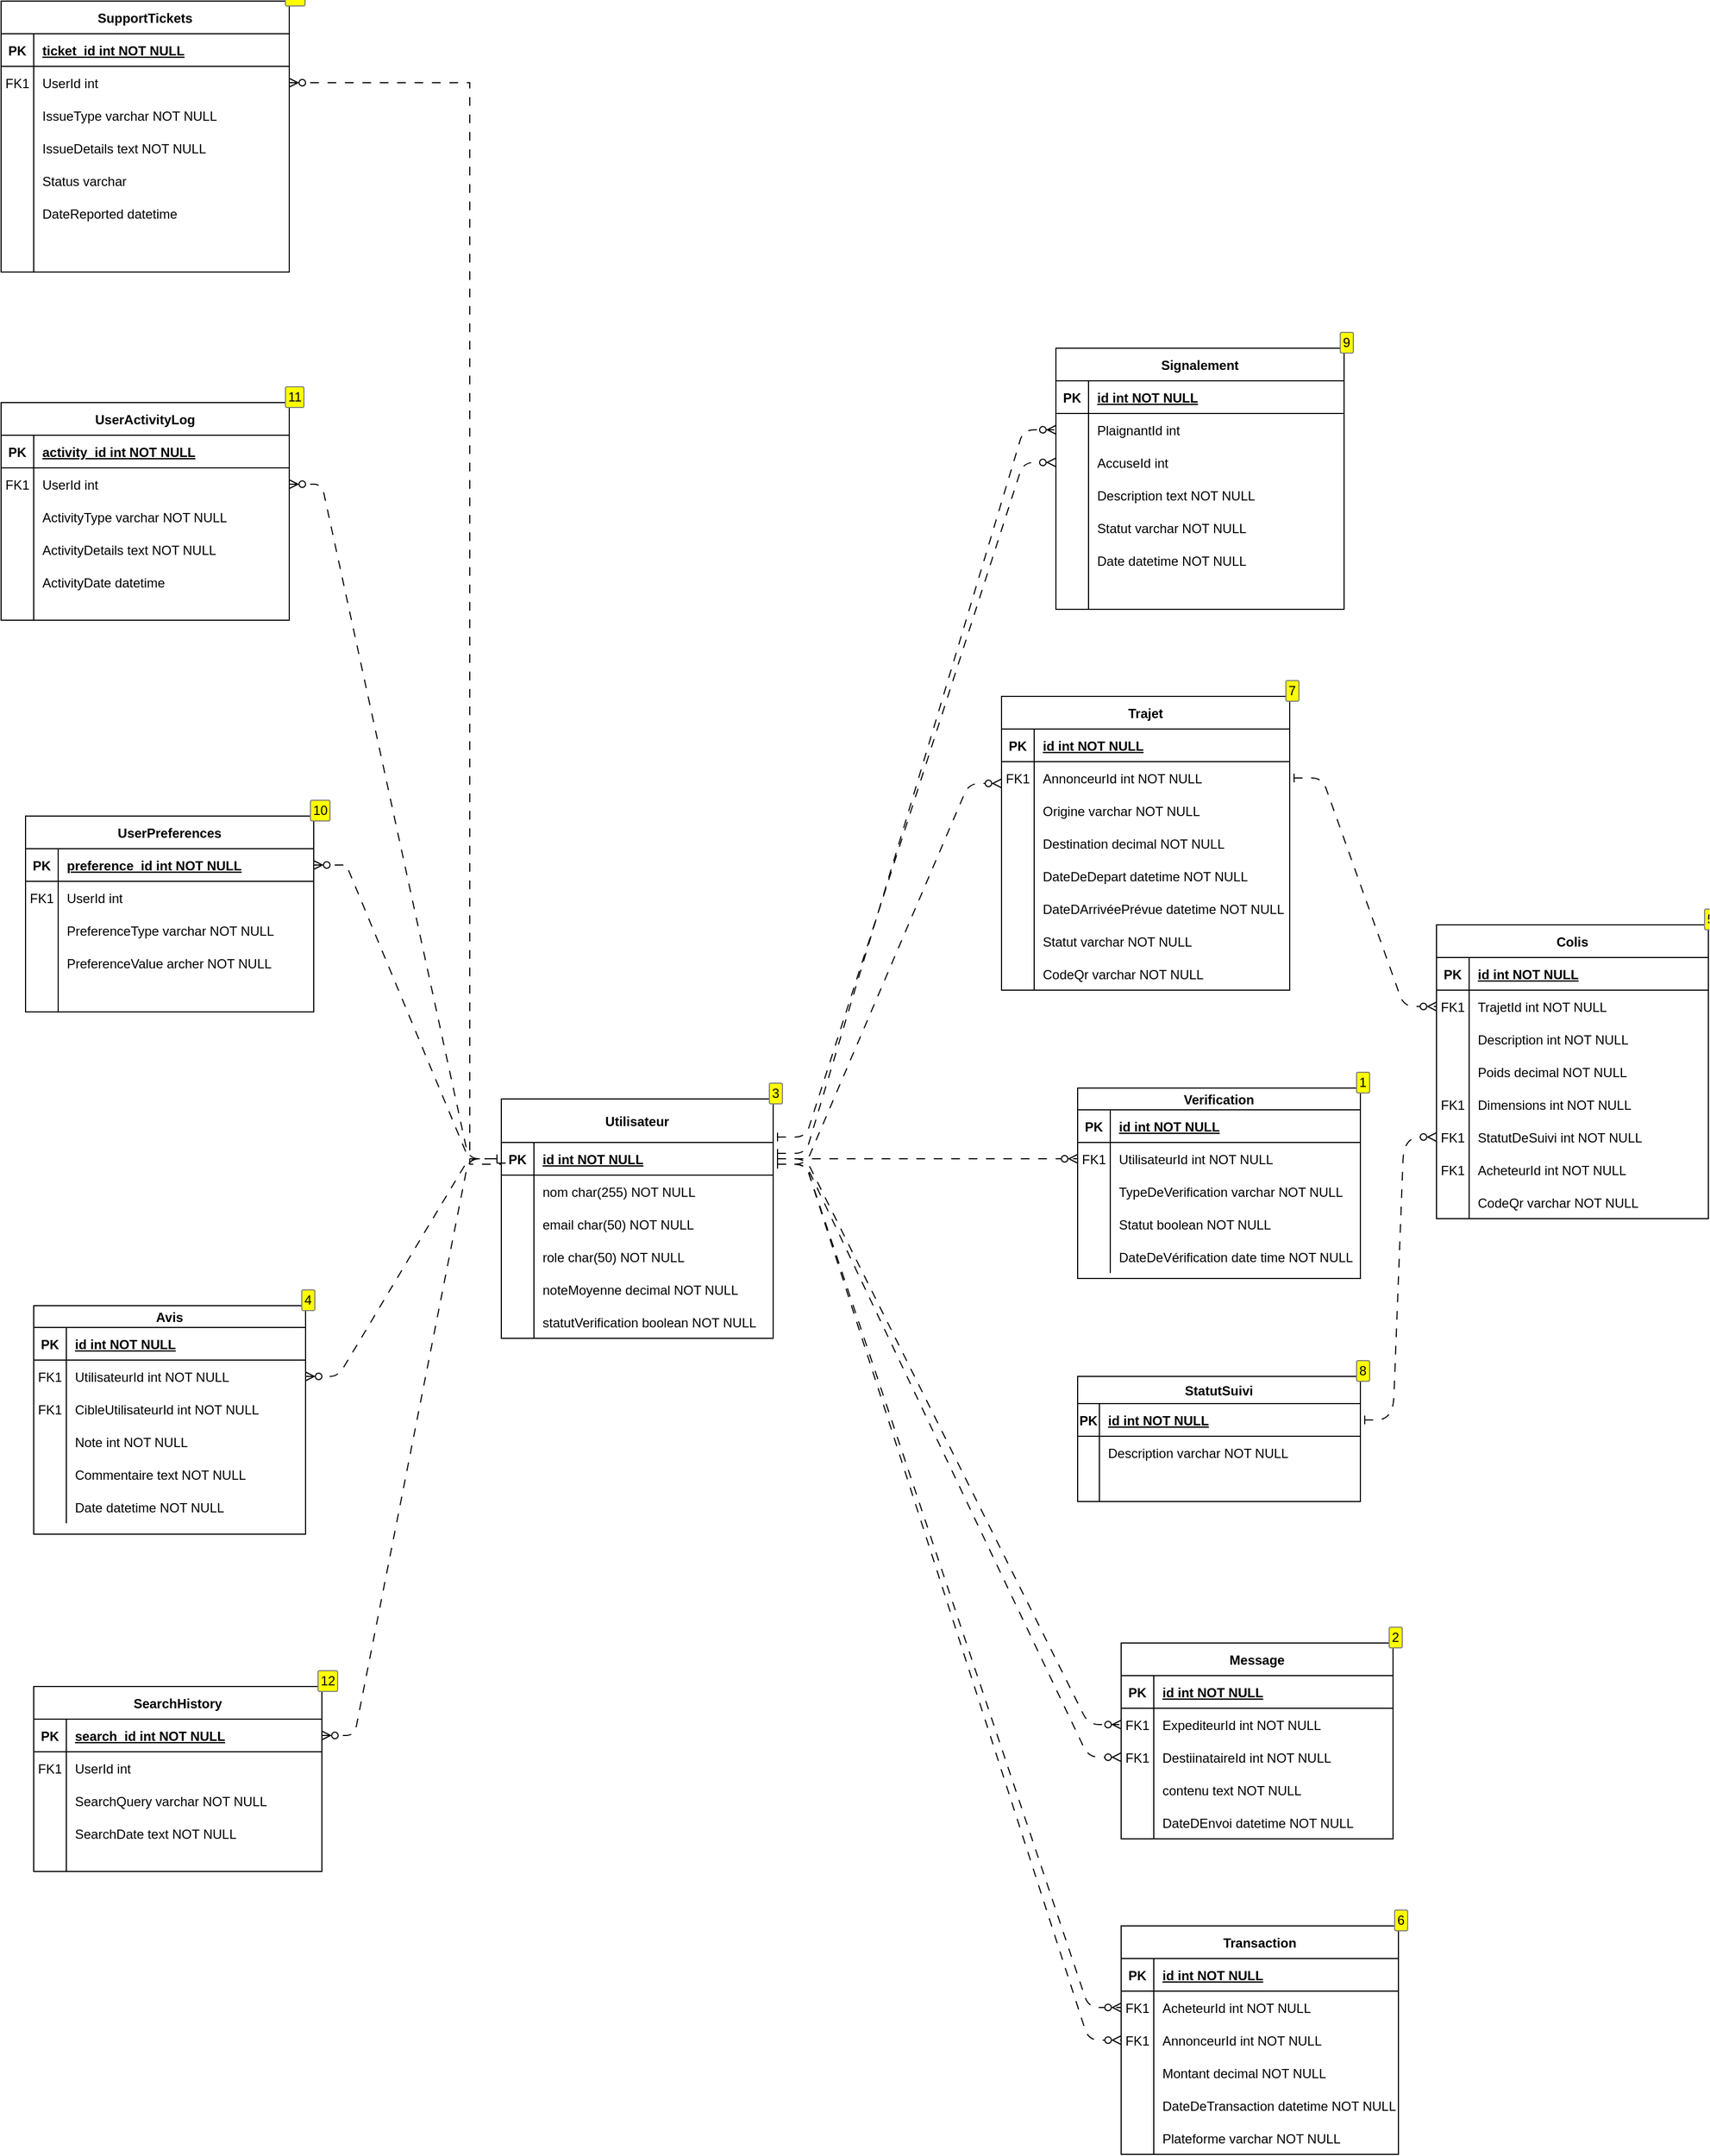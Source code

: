 <mxfile version="23.1.4" type="github">
  <diagram id="R2lEEEUBdFMjLlhIrx00" name="Page-1">
    <mxGraphModel dx="4876" dy="5721" grid="1" gridSize="10" guides="1" tooltips="1" connect="1" arrows="1" fold="1" page="1" pageScale="1" pageWidth="3300" pageHeight="4681" background="none" math="0" shadow="0" extFonts="Permanent Marker^https://fonts.googleapis.com/css?family=Permanent+Marker">
      <root>
        <mxCell id="0" />
        <mxCell id="1" parent="0" />
        <mxCell id="C-vyLk0tnHw3VtMMgP7b-2" value="Verification" style="shape=table;startSize=20;container=1;collapsible=1;childLayout=tableLayout;fixedRows=1;rowLines=0;fontStyle=1;align=center;resizeLast=1;gradientColor=none;swimlaneFillColor=none;fillColor=default;swimlaneLine=1;rounded=0;shadow=0;columnLines=1;arcSize=17;noLabel=0;top=1;horizontal=1;absoluteArcSize=0;enumerate=1;" parent="1" vertex="1">
          <mxGeometry x="570" y="90" width="260" height="175" as="geometry">
            <mxRectangle x="430" y="140" width="110" height="30" as="alternateBounds" />
          </mxGeometry>
        </mxCell>
        <mxCell id="C-vyLk0tnHw3VtMMgP7b-3" value="" style="shape=partialRectangle;collapsible=0;dropTarget=0;pointerEvents=0;fillColor=none;points=[[0,0.5],[1,0.5]];portConstraint=eastwest;top=0;left=0;right=0;bottom=1;strokeColor=inherit;" parent="C-vyLk0tnHw3VtMMgP7b-2" vertex="1">
          <mxGeometry y="20" width="260" height="30" as="geometry" />
        </mxCell>
        <mxCell id="C-vyLk0tnHw3VtMMgP7b-4" value="PK" style="shape=partialRectangle;overflow=hidden;connectable=0;fillColor=none;top=0;left=0;bottom=0;right=0;fontStyle=1;" parent="C-vyLk0tnHw3VtMMgP7b-3" vertex="1">
          <mxGeometry width="30" height="30" as="geometry">
            <mxRectangle width="30" height="30" as="alternateBounds" />
          </mxGeometry>
        </mxCell>
        <mxCell id="C-vyLk0tnHw3VtMMgP7b-5" value="id int NOT NULL " style="shape=partialRectangle;overflow=hidden;connectable=0;fillColor=none;top=0;left=0;bottom=0;right=0;align=left;spacingLeft=6;fontStyle=5;" parent="C-vyLk0tnHw3VtMMgP7b-3" vertex="1">
          <mxGeometry x="30" width="230" height="30" as="geometry">
            <mxRectangle width="230" height="30" as="alternateBounds" />
          </mxGeometry>
        </mxCell>
        <mxCell id="C-vyLk0tnHw3VtMMgP7b-6" value="" style="shape=partialRectangle;collapsible=0;dropTarget=0;pointerEvents=0;fillColor=none;points=[[0,0.5],[1,0.5]];portConstraint=eastwest;top=0;left=0;right=0;bottom=0;" parent="C-vyLk0tnHw3VtMMgP7b-2" vertex="1">
          <mxGeometry y="50" width="260" height="30" as="geometry" />
        </mxCell>
        <mxCell id="C-vyLk0tnHw3VtMMgP7b-7" value="FK1" style="shape=partialRectangle;overflow=hidden;connectable=0;fillColor=none;top=0;left=0;bottom=0;right=0;" parent="C-vyLk0tnHw3VtMMgP7b-6" vertex="1">
          <mxGeometry width="30" height="30" as="geometry">
            <mxRectangle width="30" height="30" as="alternateBounds" />
          </mxGeometry>
        </mxCell>
        <mxCell id="C-vyLk0tnHw3VtMMgP7b-8" value="UtilisateurId int NOT NULL" style="shape=partialRectangle;overflow=hidden;connectable=0;fillColor=none;top=0;left=0;bottom=0;right=0;align=left;spacingLeft=6;verticalAlign=middle;" parent="C-vyLk0tnHw3VtMMgP7b-6" vertex="1">
          <mxGeometry x="30" width="230" height="30" as="geometry">
            <mxRectangle width="230" height="30" as="alternateBounds" />
          </mxGeometry>
        </mxCell>
        <mxCell id="C-vyLk0tnHw3VtMMgP7b-9" value="" style="shape=partialRectangle;collapsible=0;dropTarget=0;pointerEvents=0;fillColor=none;points=[[0,0.5],[1,0.5]];portConstraint=eastwest;top=0;left=0;right=0;bottom=0;" parent="C-vyLk0tnHw3VtMMgP7b-2" vertex="1">
          <mxGeometry y="80" width="260" height="30" as="geometry" />
        </mxCell>
        <mxCell id="C-vyLk0tnHw3VtMMgP7b-10" value="" style="shape=partialRectangle;overflow=hidden;connectable=0;fillColor=none;top=0;left=0;bottom=0;right=0;" parent="C-vyLk0tnHw3VtMMgP7b-9" vertex="1">
          <mxGeometry width="30" height="30" as="geometry">
            <mxRectangle width="30" height="30" as="alternateBounds" />
          </mxGeometry>
        </mxCell>
        <mxCell id="C-vyLk0tnHw3VtMMgP7b-11" value="TypeDeVerification varchar NOT NULL" style="shape=partialRectangle;overflow=hidden;connectable=0;fillColor=none;top=0;left=0;bottom=0;right=0;align=left;spacingLeft=6;allowArrows=1;" parent="C-vyLk0tnHw3VtMMgP7b-9" vertex="1">
          <mxGeometry x="30" width="230" height="30" as="geometry">
            <mxRectangle width="230" height="30" as="alternateBounds" />
          </mxGeometry>
        </mxCell>
        <mxCell id="GG3HkDfQjYQ2vMHkq4_F-69" value="" style="shape=partialRectangle;collapsible=0;dropTarget=0;pointerEvents=0;fillColor=none;points=[[0,0.5],[1,0.5]];portConstraint=eastwest;top=0;left=0;right=0;bottom=0;" parent="C-vyLk0tnHw3VtMMgP7b-2" vertex="1">
          <mxGeometry y="110" width="260" height="30" as="geometry" />
        </mxCell>
        <mxCell id="GG3HkDfQjYQ2vMHkq4_F-70" value="" style="shape=partialRectangle;overflow=hidden;connectable=0;fillColor=none;top=0;left=0;bottom=0;right=0;" parent="GG3HkDfQjYQ2vMHkq4_F-69" vertex="1">
          <mxGeometry width="30" height="30" as="geometry">
            <mxRectangle width="30" height="30" as="alternateBounds" />
          </mxGeometry>
        </mxCell>
        <mxCell id="GG3HkDfQjYQ2vMHkq4_F-71" value="Statut boolean NOT NULL" style="shape=partialRectangle;overflow=hidden;connectable=0;fillColor=none;top=0;left=0;bottom=0;right=0;align=left;spacingLeft=6;" parent="GG3HkDfQjYQ2vMHkq4_F-69" vertex="1">
          <mxGeometry x="30" width="230" height="30" as="geometry">
            <mxRectangle width="230" height="30" as="alternateBounds" />
          </mxGeometry>
        </mxCell>
        <mxCell id="GG3HkDfQjYQ2vMHkq4_F-72" value="" style="shape=partialRectangle;collapsible=0;dropTarget=0;pointerEvents=0;fillColor=none;points=[[0,0.5],[1,0.5]];portConstraint=eastwest;top=0;left=0;right=0;bottom=0;" parent="C-vyLk0tnHw3VtMMgP7b-2" vertex="1">
          <mxGeometry y="140" width="260" height="30" as="geometry" />
        </mxCell>
        <mxCell id="GG3HkDfQjYQ2vMHkq4_F-73" value="" style="shape=partialRectangle;overflow=hidden;connectable=0;fillColor=none;top=0;left=0;bottom=0;right=0;" parent="GG3HkDfQjYQ2vMHkq4_F-72" vertex="1">
          <mxGeometry width="30" height="30" as="geometry">
            <mxRectangle width="30" height="30" as="alternateBounds" />
          </mxGeometry>
        </mxCell>
        <mxCell id="GG3HkDfQjYQ2vMHkq4_F-74" value="DateDeVérification date time NOT NULL" style="shape=partialRectangle;overflow=hidden;connectable=0;fillColor=none;top=0;left=0;bottom=0;right=0;align=left;spacingLeft=6;" parent="GG3HkDfQjYQ2vMHkq4_F-72" vertex="1">
          <mxGeometry x="30" width="230" height="30" as="geometry">
            <mxRectangle width="230" height="30" as="alternateBounds" />
          </mxGeometry>
        </mxCell>
        <mxCell id="C-vyLk0tnHw3VtMMgP7b-1" value="" style="edgeStyle=entityRelationEdgeStyle;endArrow=ERzeroToMany;startArrow=ERone;endFill=1;startFill=0;flowAnimation=1;" parent="1" source="C-vyLk0tnHw3VtMMgP7b-24" target="C-vyLk0tnHw3VtMMgP7b-6" edge="1">
          <mxGeometry width="100" height="100" relative="1" as="geometry">
            <mxPoint x="340" y="720" as="sourcePoint" />
            <mxPoint x="440" y="620" as="targetPoint" />
          </mxGeometry>
        </mxCell>
        <mxCell id="C-vyLk0tnHw3VtMMgP7b-13" value="Message" style="shape=table;startSize=30;container=1;collapsible=1;childLayout=tableLayout;fixedRows=1;rowLines=0;fontStyle=1;align=center;resizeLast=1;enumerate=1;" parent="1" vertex="1">
          <mxGeometry x="610" y="600" width="250" height="180" as="geometry" />
        </mxCell>
        <mxCell id="C-vyLk0tnHw3VtMMgP7b-14" value="" style="shape=partialRectangle;collapsible=0;dropTarget=0;pointerEvents=0;fillColor=none;points=[[0,0.5],[1,0.5]];portConstraint=eastwest;top=0;left=0;right=0;bottom=1;" parent="C-vyLk0tnHw3VtMMgP7b-13" vertex="1">
          <mxGeometry y="30" width="250" height="30" as="geometry" />
        </mxCell>
        <mxCell id="C-vyLk0tnHw3VtMMgP7b-15" value="PK" style="shape=partialRectangle;overflow=hidden;connectable=0;fillColor=none;top=0;left=0;bottom=0;right=0;fontStyle=1;" parent="C-vyLk0tnHw3VtMMgP7b-14" vertex="1">
          <mxGeometry width="30" height="30" as="geometry">
            <mxRectangle width="30" height="30" as="alternateBounds" />
          </mxGeometry>
        </mxCell>
        <mxCell id="C-vyLk0tnHw3VtMMgP7b-16" value="id int NOT NULL " style="shape=partialRectangle;overflow=hidden;connectable=0;fillColor=none;top=0;left=0;bottom=0;right=0;align=left;spacingLeft=6;fontStyle=5;" parent="C-vyLk0tnHw3VtMMgP7b-14" vertex="1">
          <mxGeometry x="30" width="220" height="30" as="geometry">
            <mxRectangle width="220" height="30" as="alternateBounds" />
          </mxGeometry>
        </mxCell>
        <mxCell id="C-vyLk0tnHw3VtMMgP7b-17" value="" style="shape=partialRectangle;collapsible=0;dropTarget=0;pointerEvents=0;fillColor=none;points=[[0,0.5],[1,0.5]];portConstraint=eastwest;top=0;left=0;right=0;bottom=0;" parent="C-vyLk0tnHw3VtMMgP7b-13" vertex="1">
          <mxGeometry y="60" width="250" height="30" as="geometry" />
        </mxCell>
        <mxCell id="C-vyLk0tnHw3VtMMgP7b-18" value="FK1" style="shape=partialRectangle;overflow=hidden;connectable=0;fillColor=none;top=0;left=0;bottom=0;right=0;" parent="C-vyLk0tnHw3VtMMgP7b-17" vertex="1">
          <mxGeometry width="30" height="30" as="geometry">
            <mxRectangle width="30" height="30" as="alternateBounds" />
          </mxGeometry>
        </mxCell>
        <mxCell id="C-vyLk0tnHw3VtMMgP7b-19" value="ExpediteurId int NOT NULL" style="shape=partialRectangle;overflow=hidden;connectable=0;fillColor=none;top=0;left=0;bottom=0;right=0;align=left;spacingLeft=6;" parent="C-vyLk0tnHw3VtMMgP7b-17" vertex="1">
          <mxGeometry x="30" width="220" height="30" as="geometry">
            <mxRectangle width="220" height="30" as="alternateBounds" />
          </mxGeometry>
        </mxCell>
        <mxCell id="GG3HkDfQjYQ2vMHkq4_F-79" value="" style="shape=partialRectangle;collapsible=0;dropTarget=0;pointerEvents=0;fillColor=none;points=[[0,0.5],[1,0.5]];portConstraint=eastwest;top=0;left=0;right=0;bottom=0;" parent="C-vyLk0tnHw3VtMMgP7b-13" vertex="1">
          <mxGeometry y="90" width="250" height="30" as="geometry" />
        </mxCell>
        <mxCell id="GG3HkDfQjYQ2vMHkq4_F-80" value="FK1" style="shape=partialRectangle;overflow=hidden;connectable=0;fillColor=none;top=0;left=0;bottom=0;right=0;" parent="GG3HkDfQjYQ2vMHkq4_F-79" vertex="1">
          <mxGeometry width="30" height="30" as="geometry">
            <mxRectangle width="30" height="30" as="alternateBounds" />
          </mxGeometry>
        </mxCell>
        <mxCell id="GG3HkDfQjYQ2vMHkq4_F-81" value="DestiinataireId int NOT NULL" style="shape=partialRectangle;overflow=hidden;connectable=0;fillColor=none;top=0;left=0;bottom=0;right=0;align=left;spacingLeft=6;" parent="GG3HkDfQjYQ2vMHkq4_F-79" vertex="1">
          <mxGeometry x="30" width="220" height="30" as="geometry">
            <mxRectangle width="220" height="30" as="alternateBounds" />
          </mxGeometry>
        </mxCell>
        <mxCell id="C-vyLk0tnHw3VtMMgP7b-20" value="" style="shape=partialRectangle;collapsible=0;dropTarget=0;pointerEvents=0;fillColor=none;points=[[0,0.5],[1,0.5]];portConstraint=eastwest;top=0;left=0;right=0;bottom=0;" parent="C-vyLk0tnHw3VtMMgP7b-13" vertex="1">
          <mxGeometry y="120" width="250" height="30" as="geometry" />
        </mxCell>
        <mxCell id="C-vyLk0tnHw3VtMMgP7b-21" value="" style="shape=partialRectangle;overflow=hidden;connectable=0;fillColor=none;top=0;left=0;bottom=0;right=0;" parent="C-vyLk0tnHw3VtMMgP7b-20" vertex="1">
          <mxGeometry width="30" height="30" as="geometry">
            <mxRectangle width="30" height="30" as="alternateBounds" />
          </mxGeometry>
        </mxCell>
        <mxCell id="C-vyLk0tnHw3VtMMgP7b-22" value="contenu text NOT NULL" style="shape=partialRectangle;overflow=hidden;connectable=0;fillColor=none;top=0;left=0;bottom=0;right=0;align=left;spacingLeft=6;" parent="C-vyLk0tnHw3VtMMgP7b-20" vertex="1">
          <mxGeometry x="30" width="220" height="30" as="geometry">
            <mxRectangle width="220" height="30" as="alternateBounds" />
          </mxGeometry>
        </mxCell>
        <mxCell id="GG3HkDfQjYQ2vMHkq4_F-105" value="" style="shape=partialRectangle;collapsible=0;dropTarget=0;pointerEvents=0;fillColor=none;points=[[0,0.5],[1,0.5]];portConstraint=eastwest;top=0;left=0;right=0;bottom=0;" parent="C-vyLk0tnHw3VtMMgP7b-13" vertex="1">
          <mxGeometry y="150" width="250" height="30" as="geometry" />
        </mxCell>
        <mxCell id="GG3HkDfQjYQ2vMHkq4_F-106" value="" style="shape=partialRectangle;overflow=hidden;connectable=0;fillColor=none;top=0;left=0;bottom=0;right=0;" parent="GG3HkDfQjYQ2vMHkq4_F-105" vertex="1">
          <mxGeometry width="30" height="30" as="geometry">
            <mxRectangle width="30" height="30" as="alternateBounds" />
          </mxGeometry>
        </mxCell>
        <mxCell id="GG3HkDfQjYQ2vMHkq4_F-107" value="DateDEnvoi datetime NOT NULL" style="shape=partialRectangle;overflow=hidden;connectable=0;fillColor=none;top=0;left=0;bottom=0;right=0;align=left;spacingLeft=6;" parent="GG3HkDfQjYQ2vMHkq4_F-105" vertex="1">
          <mxGeometry x="30" width="220" height="30" as="geometry">
            <mxRectangle width="220" height="30" as="alternateBounds" />
          </mxGeometry>
        </mxCell>
        <mxCell id="C-vyLk0tnHw3VtMMgP7b-23" value="Utilisateur" style="shape=table;startSize=40;container=1;collapsible=1;childLayout=tableLayout;fixedRows=1;rowLines=0;fontStyle=1;align=center;resizeLast=1;moveCells=1;enumerate=1;" parent="1" vertex="1">
          <mxGeometry x="40" y="100" width="250" height="220" as="geometry" />
        </mxCell>
        <mxCell id="C-vyLk0tnHw3VtMMgP7b-24" value="" style="shape=partialRectangle;collapsible=0;dropTarget=0;pointerEvents=0;fillColor=none;points=[[0,0.5],[1,0.5]];portConstraint=eastwest;top=0;left=0;right=0;bottom=1;" parent="C-vyLk0tnHw3VtMMgP7b-23" vertex="1">
          <mxGeometry y="40" width="250" height="30" as="geometry" />
        </mxCell>
        <mxCell id="C-vyLk0tnHw3VtMMgP7b-25" value="PK" style="shape=partialRectangle;overflow=hidden;connectable=0;fillColor=none;top=0;left=0;bottom=0;right=0;fontStyle=1;" parent="C-vyLk0tnHw3VtMMgP7b-24" vertex="1">
          <mxGeometry width="30" height="30" as="geometry">
            <mxRectangle width="30" height="30" as="alternateBounds" />
          </mxGeometry>
        </mxCell>
        <mxCell id="C-vyLk0tnHw3VtMMgP7b-26" value="id int NOT NULL " style="shape=partialRectangle;overflow=hidden;connectable=0;fillColor=none;top=0;left=0;bottom=0;right=0;align=left;spacingLeft=6;fontStyle=5;" parent="C-vyLk0tnHw3VtMMgP7b-24" vertex="1">
          <mxGeometry x="30" width="220" height="30" as="geometry">
            <mxRectangle width="220" height="30" as="alternateBounds" />
          </mxGeometry>
        </mxCell>
        <mxCell id="C-vyLk0tnHw3VtMMgP7b-27" value="" style="shape=partialRectangle;collapsible=0;dropTarget=0;pointerEvents=0;fillColor=none;points=[[0,0.5],[1,0.5]];portConstraint=eastwest;top=0;left=0;right=0;bottom=0;" parent="C-vyLk0tnHw3VtMMgP7b-23" vertex="1">
          <mxGeometry y="70" width="250" height="30" as="geometry" />
        </mxCell>
        <mxCell id="C-vyLk0tnHw3VtMMgP7b-28" value="" style="shape=partialRectangle;overflow=hidden;connectable=0;fillColor=none;top=0;left=0;bottom=0;right=0;" parent="C-vyLk0tnHw3VtMMgP7b-27" vertex="1">
          <mxGeometry width="30" height="30" as="geometry">
            <mxRectangle width="30" height="30" as="alternateBounds" />
          </mxGeometry>
        </mxCell>
        <mxCell id="C-vyLk0tnHw3VtMMgP7b-29" value="nom char(255) NOT NULL" style="shape=partialRectangle;overflow=hidden;connectable=0;fillColor=none;top=0;left=0;bottom=0;right=0;align=left;spacingLeft=6;" parent="C-vyLk0tnHw3VtMMgP7b-27" vertex="1">
          <mxGeometry x="30" width="220" height="30" as="geometry">
            <mxRectangle width="220" height="30" as="alternateBounds" />
          </mxGeometry>
        </mxCell>
        <mxCell id="GG3HkDfQjYQ2vMHkq4_F-17" value="" style="shape=partialRectangle;collapsible=0;dropTarget=0;pointerEvents=0;fillColor=none;points=[[0,0.5],[1,0.5]];portConstraint=eastwest;top=0;left=0;right=0;bottom=0;" parent="C-vyLk0tnHw3VtMMgP7b-23" vertex="1">
          <mxGeometry y="100" width="250" height="30" as="geometry" />
        </mxCell>
        <mxCell id="GG3HkDfQjYQ2vMHkq4_F-18" value="" style="shape=partialRectangle;overflow=hidden;connectable=0;fillColor=none;top=0;left=0;bottom=0;right=0;" parent="GG3HkDfQjYQ2vMHkq4_F-17" vertex="1">
          <mxGeometry width="30" height="30" as="geometry">
            <mxRectangle width="30" height="30" as="alternateBounds" />
          </mxGeometry>
        </mxCell>
        <mxCell id="GG3HkDfQjYQ2vMHkq4_F-19" value="email char(50) NOT NULL" style="shape=partialRectangle;overflow=hidden;connectable=0;fillColor=none;top=0;left=0;bottom=0;right=0;align=left;spacingLeft=6;" parent="GG3HkDfQjYQ2vMHkq4_F-17" vertex="1">
          <mxGeometry x="30" width="220" height="30" as="geometry">
            <mxRectangle width="220" height="30" as="alternateBounds" />
          </mxGeometry>
        </mxCell>
        <mxCell id="GG3HkDfQjYQ2vMHkq4_F-20" value="" style="shape=partialRectangle;collapsible=0;dropTarget=0;pointerEvents=0;fillColor=none;points=[[0,0.5],[1,0.5]];portConstraint=eastwest;top=0;left=0;right=0;bottom=0;" parent="C-vyLk0tnHw3VtMMgP7b-23" vertex="1">
          <mxGeometry y="130" width="250" height="30" as="geometry" />
        </mxCell>
        <mxCell id="GG3HkDfQjYQ2vMHkq4_F-21" value="" style="shape=partialRectangle;overflow=hidden;connectable=0;fillColor=none;top=0;left=0;bottom=0;right=0;" parent="GG3HkDfQjYQ2vMHkq4_F-20" vertex="1">
          <mxGeometry width="30" height="30" as="geometry">
            <mxRectangle width="30" height="30" as="alternateBounds" />
          </mxGeometry>
        </mxCell>
        <mxCell id="GG3HkDfQjYQ2vMHkq4_F-22" value="role char(50) NOT NULL" style="shape=partialRectangle;overflow=hidden;connectable=0;fillColor=none;top=0;left=0;bottom=0;right=0;align=left;spacingLeft=6;" parent="GG3HkDfQjYQ2vMHkq4_F-20" vertex="1">
          <mxGeometry x="30" width="220" height="30" as="geometry">
            <mxRectangle width="220" height="30" as="alternateBounds" />
          </mxGeometry>
        </mxCell>
        <mxCell id="GG3HkDfQjYQ2vMHkq4_F-40" value="" style="shape=partialRectangle;collapsible=0;dropTarget=0;pointerEvents=0;fillColor=none;points=[[0,0.5],[1,0.5]];portConstraint=eastwest;top=0;left=0;right=0;bottom=0;" parent="C-vyLk0tnHw3VtMMgP7b-23" vertex="1">
          <mxGeometry y="160" width="250" height="30" as="geometry" />
        </mxCell>
        <mxCell id="GG3HkDfQjYQ2vMHkq4_F-41" value="" style="shape=partialRectangle;overflow=hidden;connectable=0;fillColor=none;top=0;left=0;bottom=0;right=0;" parent="GG3HkDfQjYQ2vMHkq4_F-40" vertex="1">
          <mxGeometry width="30" height="30" as="geometry">
            <mxRectangle width="30" height="30" as="alternateBounds" />
          </mxGeometry>
        </mxCell>
        <mxCell id="GG3HkDfQjYQ2vMHkq4_F-42" value="noteMoyenne decimal NOT NULL" style="shape=partialRectangle;overflow=hidden;connectable=0;fillColor=none;top=0;left=0;bottom=0;right=0;align=left;spacingLeft=6;" parent="GG3HkDfQjYQ2vMHkq4_F-40" vertex="1">
          <mxGeometry x="30" width="220" height="30" as="geometry">
            <mxRectangle width="220" height="30" as="alternateBounds" />
          </mxGeometry>
        </mxCell>
        <mxCell id="GG3HkDfQjYQ2vMHkq4_F-43" value="" style="shape=partialRectangle;collapsible=0;dropTarget=0;pointerEvents=0;fillColor=none;points=[[0,0.5],[1,0.5]];portConstraint=eastwest;top=0;left=0;right=0;bottom=0;" parent="C-vyLk0tnHw3VtMMgP7b-23" vertex="1">
          <mxGeometry y="190" width="250" height="30" as="geometry" />
        </mxCell>
        <mxCell id="GG3HkDfQjYQ2vMHkq4_F-44" value="" style="shape=partialRectangle;overflow=hidden;connectable=0;fillColor=none;top=0;left=0;bottom=0;right=0;" parent="GG3HkDfQjYQ2vMHkq4_F-43" vertex="1">
          <mxGeometry width="30" height="30" as="geometry">
            <mxRectangle width="30" height="30" as="alternateBounds" />
          </mxGeometry>
        </mxCell>
        <mxCell id="GG3HkDfQjYQ2vMHkq4_F-45" value="statutVerification boolean NOT NULL" style="shape=partialRectangle;overflow=hidden;connectable=0;fillColor=none;top=0;left=0;bottom=0;right=0;align=left;spacingLeft=6;" parent="GG3HkDfQjYQ2vMHkq4_F-43" vertex="1">
          <mxGeometry x="30" width="220" height="30" as="geometry">
            <mxRectangle width="220" height="30" as="alternateBounds" />
          </mxGeometry>
        </mxCell>
        <mxCell id="GG3HkDfQjYQ2vMHkq4_F-88" value="" style="edgeStyle=entityRelationEdgeStyle;endArrow=ERzeroToMany;startArrow=ERone;endFill=1;startFill=0;entryX=0;entryY=0.5;entryDx=0;entryDy=0;exitX=1;exitY=0.5;exitDx=0;exitDy=0;flowAnimation=1;" parent="1" source="C-vyLk0tnHw3VtMMgP7b-24" target="C-vyLk0tnHw3VtMMgP7b-17" edge="1">
          <mxGeometry width="100" height="100" relative="1" as="geometry">
            <mxPoint x="300" y="165" as="sourcePoint" />
            <mxPoint x="435" y="250" as="targetPoint" />
            <Array as="points">
              <mxPoint x="300" y="150" />
            </Array>
          </mxGeometry>
        </mxCell>
        <mxCell id="GG3HkDfQjYQ2vMHkq4_F-89" value="" style="edgeStyle=entityRelationEdgeStyle;endArrow=ERzeroToMany;startArrow=ERone;endFill=1;startFill=0;entryX=0;entryY=0.5;entryDx=0;entryDy=0;flowAnimation=1;" parent="1" target="GG3HkDfQjYQ2vMHkq4_F-79" edge="1">
          <mxGeometry width="100" height="100" relative="1" as="geometry">
            <mxPoint x="290" y="160" as="sourcePoint" />
            <mxPoint x="425" y="245" as="targetPoint" />
          </mxGeometry>
        </mxCell>
        <mxCell id="GG3HkDfQjYQ2vMHkq4_F-111" value="Avis" style="shape=table;startSize=20;container=1;collapsible=1;childLayout=tableLayout;fixedRows=1;rowLines=0;fontStyle=1;align=center;resizeLast=1;enumerate=1;" parent="1" vertex="1">
          <mxGeometry x="-390" y="290" width="250" height="210" as="geometry" />
        </mxCell>
        <mxCell id="GG3HkDfQjYQ2vMHkq4_F-112" value="" style="shape=partialRectangle;collapsible=0;dropTarget=0;pointerEvents=0;fillColor=none;points=[[0,0.5],[1,0.5]];portConstraint=eastwest;top=0;left=0;right=0;bottom=1;" parent="GG3HkDfQjYQ2vMHkq4_F-111" vertex="1">
          <mxGeometry y="20" width="250" height="30" as="geometry" />
        </mxCell>
        <mxCell id="GG3HkDfQjYQ2vMHkq4_F-113" value="PK" style="shape=partialRectangle;overflow=hidden;connectable=0;fillColor=none;top=0;left=0;bottom=0;right=0;fontStyle=1;" parent="GG3HkDfQjYQ2vMHkq4_F-112" vertex="1">
          <mxGeometry width="30" height="30" as="geometry">
            <mxRectangle width="30" height="30" as="alternateBounds" />
          </mxGeometry>
        </mxCell>
        <mxCell id="GG3HkDfQjYQ2vMHkq4_F-114" value="id int NOT NULL " style="shape=partialRectangle;overflow=hidden;connectable=0;fillColor=none;top=0;left=0;bottom=0;right=0;align=left;spacingLeft=6;fontStyle=5;" parent="GG3HkDfQjYQ2vMHkq4_F-112" vertex="1">
          <mxGeometry x="30" width="220" height="30" as="geometry">
            <mxRectangle width="220" height="30" as="alternateBounds" />
          </mxGeometry>
        </mxCell>
        <mxCell id="GG3HkDfQjYQ2vMHkq4_F-115" value="" style="shape=partialRectangle;collapsible=0;dropTarget=0;pointerEvents=0;fillColor=none;points=[[0,0.5],[1,0.5]];portConstraint=eastwest;top=0;left=0;right=0;bottom=0;" parent="GG3HkDfQjYQ2vMHkq4_F-111" vertex="1">
          <mxGeometry y="50" width="250" height="30" as="geometry" />
        </mxCell>
        <mxCell id="GG3HkDfQjYQ2vMHkq4_F-116" value="FK1" style="shape=partialRectangle;overflow=hidden;connectable=0;fillColor=none;top=0;left=0;bottom=0;right=0;" parent="GG3HkDfQjYQ2vMHkq4_F-115" vertex="1">
          <mxGeometry width="30" height="30" as="geometry">
            <mxRectangle width="30" height="30" as="alternateBounds" />
          </mxGeometry>
        </mxCell>
        <mxCell id="GG3HkDfQjYQ2vMHkq4_F-117" value="UtilisateurId int NOT NULL" style="shape=partialRectangle;overflow=hidden;connectable=0;fillColor=none;top=0;left=0;bottom=0;right=0;align=left;spacingLeft=6;" parent="GG3HkDfQjYQ2vMHkq4_F-115" vertex="1">
          <mxGeometry x="30" width="220" height="30" as="geometry">
            <mxRectangle width="220" height="30" as="alternateBounds" />
          </mxGeometry>
        </mxCell>
        <mxCell id="GG3HkDfQjYQ2vMHkq4_F-118" value="" style="shape=partialRectangle;collapsible=0;dropTarget=0;pointerEvents=0;fillColor=none;points=[[0,0.5],[1,0.5]];portConstraint=eastwest;top=0;left=0;right=0;bottom=0;" parent="GG3HkDfQjYQ2vMHkq4_F-111" vertex="1">
          <mxGeometry y="80" width="250" height="30" as="geometry" />
        </mxCell>
        <mxCell id="GG3HkDfQjYQ2vMHkq4_F-119" value="FK1" style="shape=partialRectangle;overflow=hidden;connectable=0;fillColor=none;top=0;left=0;bottom=0;right=0;" parent="GG3HkDfQjYQ2vMHkq4_F-118" vertex="1">
          <mxGeometry width="30" height="30" as="geometry">
            <mxRectangle width="30" height="30" as="alternateBounds" />
          </mxGeometry>
        </mxCell>
        <mxCell id="GG3HkDfQjYQ2vMHkq4_F-120" value="CibleUtilisateurId int NOT NULL" style="shape=partialRectangle;overflow=hidden;connectable=0;fillColor=none;top=0;left=0;bottom=0;right=0;align=left;spacingLeft=6;" parent="GG3HkDfQjYQ2vMHkq4_F-118" vertex="1">
          <mxGeometry x="30" width="220" height="30" as="geometry">
            <mxRectangle width="220" height="30" as="alternateBounds" />
          </mxGeometry>
        </mxCell>
        <mxCell id="GG3HkDfQjYQ2vMHkq4_F-121" value="" style="shape=partialRectangle;collapsible=0;dropTarget=0;pointerEvents=0;fillColor=none;points=[[0,0.5],[1,0.5]];portConstraint=eastwest;top=0;left=0;right=0;bottom=0;" parent="GG3HkDfQjYQ2vMHkq4_F-111" vertex="1">
          <mxGeometry y="110" width="250" height="30" as="geometry" />
        </mxCell>
        <mxCell id="GG3HkDfQjYQ2vMHkq4_F-122" value="" style="shape=partialRectangle;overflow=hidden;connectable=0;fillColor=none;top=0;left=0;bottom=0;right=0;" parent="GG3HkDfQjYQ2vMHkq4_F-121" vertex="1">
          <mxGeometry width="30" height="30" as="geometry">
            <mxRectangle width="30" height="30" as="alternateBounds" />
          </mxGeometry>
        </mxCell>
        <mxCell id="GG3HkDfQjYQ2vMHkq4_F-123" value="Note int NOT NULL" style="shape=partialRectangle;overflow=hidden;connectable=0;fillColor=none;top=0;left=0;bottom=0;right=0;align=left;spacingLeft=6;" parent="GG3HkDfQjYQ2vMHkq4_F-121" vertex="1">
          <mxGeometry x="30" width="220" height="30" as="geometry">
            <mxRectangle width="220" height="30" as="alternateBounds" />
          </mxGeometry>
        </mxCell>
        <mxCell id="GG3HkDfQjYQ2vMHkq4_F-124" value="" style="shape=partialRectangle;collapsible=0;dropTarget=0;pointerEvents=0;fillColor=none;points=[[0,0.5],[1,0.5]];portConstraint=eastwest;top=0;left=0;right=0;bottom=0;" parent="GG3HkDfQjYQ2vMHkq4_F-111" vertex="1">
          <mxGeometry y="140" width="250" height="30" as="geometry" />
        </mxCell>
        <mxCell id="GG3HkDfQjYQ2vMHkq4_F-125" value="" style="shape=partialRectangle;overflow=hidden;connectable=0;fillColor=none;top=0;left=0;bottom=0;right=0;" parent="GG3HkDfQjYQ2vMHkq4_F-124" vertex="1">
          <mxGeometry width="30" height="30" as="geometry">
            <mxRectangle width="30" height="30" as="alternateBounds" />
          </mxGeometry>
        </mxCell>
        <mxCell id="GG3HkDfQjYQ2vMHkq4_F-126" value="Commentaire text NOT NULL" style="shape=partialRectangle;overflow=hidden;connectable=0;fillColor=none;top=0;left=0;bottom=0;right=0;align=left;spacingLeft=6;" parent="GG3HkDfQjYQ2vMHkq4_F-124" vertex="1">
          <mxGeometry x="30" width="220" height="30" as="geometry">
            <mxRectangle width="220" height="30" as="alternateBounds" />
          </mxGeometry>
        </mxCell>
        <mxCell id="GG3HkDfQjYQ2vMHkq4_F-127" value="" style="shape=partialRectangle;collapsible=0;dropTarget=0;pointerEvents=0;fillColor=none;points=[[0,0.5],[1,0.5]];portConstraint=eastwest;top=0;left=0;right=0;bottom=0;" parent="GG3HkDfQjYQ2vMHkq4_F-111" vertex="1">
          <mxGeometry y="170" width="250" height="30" as="geometry" />
        </mxCell>
        <mxCell id="GG3HkDfQjYQ2vMHkq4_F-128" value="" style="shape=partialRectangle;overflow=hidden;connectable=0;fillColor=none;top=0;left=0;bottom=0;right=0;" parent="GG3HkDfQjYQ2vMHkq4_F-127" vertex="1">
          <mxGeometry width="30" height="30" as="geometry">
            <mxRectangle width="30" height="30" as="alternateBounds" />
          </mxGeometry>
        </mxCell>
        <mxCell id="GG3HkDfQjYQ2vMHkq4_F-129" value="Date datetime NOT NULL" style="shape=partialRectangle;overflow=hidden;connectable=0;fillColor=none;top=0;left=0;bottom=0;right=0;align=left;spacingLeft=6;" parent="GG3HkDfQjYQ2vMHkq4_F-127" vertex="1">
          <mxGeometry x="30" width="220" height="30" as="geometry">
            <mxRectangle width="220" height="30" as="alternateBounds" />
          </mxGeometry>
        </mxCell>
        <mxCell id="GG3HkDfQjYQ2vMHkq4_F-130" value="Colis" style="shape=table;startSize=30;container=1;collapsible=1;childLayout=tableLayout;fixedRows=1;rowLines=0;fontStyle=1;align=center;resizeLast=1;enumerate=1;" parent="1" vertex="1">
          <mxGeometry x="900" y="-60" width="250" height="270" as="geometry" />
        </mxCell>
        <mxCell id="GG3HkDfQjYQ2vMHkq4_F-131" value="" style="shape=partialRectangle;collapsible=0;dropTarget=0;pointerEvents=0;fillColor=none;points=[[0,0.5],[1,0.5]];portConstraint=eastwest;top=0;left=0;right=0;bottom=1;" parent="GG3HkDfQjYQ2vMHkq4_F-130" vertex="1">
          <mxGeometry y="30" width="250" height="30" as="geometry" />
        </mxCell>
        <mxCell id="GG3HkDfQjYQ2vMHkq4_F-132" value="PK" style="shape=partialRectangle;overflow=hidden;connectable=0;fillColor=none;top=0;left=0;bottom=0;right=0;fontStyle=1;" parent="GG3HkDfQjYQ2vMHkq4_F-131" vertex="1">
          <mxGeometry width="30" height="30" as="geometry">
            <mxRectangle width="30" height="30" as="alternateBounds" />
          </mxGeometry>
        </mxCell>
        <mxCell id="GG3HkDfQjYQ2vMHkq4_F-133" value="id int NOT NULL " style="shape=partialRectangle;overflow=hidden;connectable=0;fillColor=none;top=0;left=0;bottom=0;right=0;align=left;spacingLeft=6;fontStyle=5;" parent="GG3HkDfQjYQ2vMHkq4_F-131" vertex="1">
          <mxGeometry x="30" width="220" height="30" as="geometry">
            <mxRectangle width="220" height="30" as="alternateBounds" />
          </mxGeometry>
        </mxCell>
        <mxCell id="GG3HkDfQjYQ2vMHkq4_F-134" value="" style="shape=partialRectangle;collapsible=0;dropTarget=0;pointerEvents=0;fillColor=none;points=[[0,0.5],[1,0.5]];portConstraint=eastwest;top=0;left=0;right=0;bottom=0;" parent="GG3HkDfQjYQ2vMHkq4_F-130" vertex="1">
          <mxGeometry y="60" width="250" height="30" as="geometry" />
        </mxCell>
        <mxCell id="GG3HkDfQjYQ2vMHkq4_F-135" value="FK1" style="shape=partialRectangle;overflow=hidden;connectable=0;fillColor=none;top=0;left=0;bottom=0;right=0;" parent="GG3HkDfQjYQ2vMHkq4_F-134" vertex="1">
          <mxGeometry width="30" height="30" as="geometry">
            <mxRectangle width="30" height="30" as="alternateBounds" />
          </mxGeometry>
        </mxCell>
        <mxCell id="GG3HkDfQjYQ2vMHkq4_F-136" value="TrajetId int NOT NULL" style="shape=partialRectangle;overflow=hidden;connectable=0;fillColor=none;top=0;left=0;bottom=0;right=0;align=left;spacingLeft=6;" parent="GG3HkDfQjYQ2vMHkq4_F-134" vertex="1">
          <mxGeometry x="30" width="220" height="30" as="geometry">
            <mxRectangle width="220" height="30" as="alternateBounds" />
          </mxGeometry>
        </mxCell>
        <mxCell id="GG3HkDfQjYQ2vMHkq4_F-137" value="" style="shape=partialRectangle;collapsible=0;dropTarget=0;pointerEvents=0;fillColor=none;points=[[0,0.5],[1,0.5]];portConstraint=eastwest;top=0;left=0;right=0;bottom=0;" parent="GG3HkDfQjYQ2vMHkq4_F-130" vertex="1">
          <mxGeometry y="90" width="250" height="30" as="geometry" />
        </mxCell>
        <mxCell id="GG3HkDfQjYQ2vMHkq4_F-138" value="" style="shape=partialRectangle;overflow=hidden;connectable=0;fillColor=none;top=0;left=0;bottom=0;right=0;" parent="GG3HkDfQjYQ2vMHkq4_F-137" vertex="1">
          <mxGeometry width="30" height="30" as="geometry">
            <mxRectangle width="30" height="30" as="alternateBounds" />
          </mxGeometry>
        </mxCell>
        <mxCell id="GG3HkDfQjYQ2vMHkq4_F-139" value="Description int NOT NULL" style="shape=partialRectangle;overflow=hidden;connectable=0;fillColor=none;top=0;left=0;bottom=0;right=0;align=left;spacingLeft=6;" parent="GG3HkDfQjYQ2vMHkq4_F-137" vertex="1">
          <mxGeometry x="30" width="220" height="30" as="geometry">
            <mxRectangle width="220" height="30" as="alternateBounds" />
          </mxGeometry>
        </mxCell>
        <mxCell id="GG3HkDfQjYQ2vMHkq4_F-140" value="" style="shape=partialRectangle;collapsible=0;dropTarget=0;pointerEvents=0;fillColor=none;points=[[0,0.5],[1,0.5]];portConstraint=eastwest;top=0;left=0;right=0;bottom=0;" parent="GG3HkDfQjYQ2vMHkq4_F-130" vertex="1">
          <mxGeometry y="120" width="250" height="30" as="geometry" />
        </mxCell>
        <mxCell id="GG3HkDfQjYQ2vMHkq4_F-141" value="" style="shape=partialRectangle;overflow=hidden;connectable=0;fillColor=none;top=0;left=0;bottom=0;right=0;" parent="GG3HkDfQjYQ2vMHkq4_F-140" vertex="1">
          <mxGeometry width="30" height="30" as="geometry">
            <mxRectangle width="30" height="30" as="alternateBounds" />
          </mxGeometry>
        </mxCell>
        <mxCell id="GG3HkDfQjYQ2vMHkq4_F-142" value="Poids decimal NOT NULL" style="shape=partialRectangle;overflow=hidden;connectable=0;fillColor=none;top=0;left=0;bottom=0;right=0;align=left;spacingLeft=6;" parent="GG3HkDfQjYQ2vMHkq4_F-140" vertex="1">
          <mxGeometry x="30" width="220" height="30" as="geometry">
            <mxRectangle width="220" height="30" as="alternateBounds" />
          </mxGeometry>
        </mxCell>
        <mxCell id="GG3HkDfQjYQ2vMHkq4_F-143" value="" style="shape=partialRectangle;collapsible=0;dropTarget=0;pointerEvents=0;fillColor=none;points=[[0,0.5],[1,0.5]];portConstraint=eastwest;top=0;left=0;right=0;bottom=0;" parent="GG3HkDfQjYQ2vMHkq4_F-130" vertex="1">
          <mxGeometry y="150" width="250" height="30" as="geometry" />
        </mxCell>
        <mxCell id="GG3HkDfQjYQ2vMHkq4_F-144" value="FK1" style="shape=partialRectangle;overflow=hidden;connectable=0;fillColor=none;top=0;left=0;bottom=0;right=0;" parent="GG3HkDfQjYQ2vMHkq4_F-143" vertex="1">
          <mxGeometry width="30" height="30" as="geometry">
            <mxRectangle width="30" height="30" as="alternateBounds" />
          </mxGeometry>
        </mxCell>
        <mxCell id="GG3HkDfQjYQ2vMHkq4_F-145" value="Dimensions int NOT NULL" style="shape=partialRectangle;overflow=hidden;connectable=0;fillColor=none;top=0;left=0;bottom=0;right=0;align=left;spacingLeft=6;" parent="GG3HkDfQjYQ2vMHkq4_F-143" vertex="1">
          <mxGeometry x="30" width="220" height="30" as="geometry">
            <mxRectangle width="220" height="30" as="alternateBounds" />
          </mxGeometry>
        </mxCell>
        <mxCell id="GG3HkDfQjYQ2vMHkq4_F-334" value="" style="shape=partialRectangle;collapsible=0;dropTarget=0;pointerEvents=0;fillColor=none;points=[[0,0.5],[1,0.5]];portConstraint=eastwest;top=0;left=0;right=0;bottom=0;" parent="GG3HkDfQjYQ2vMHkq4_F-130" vertex="1">
          <mxGeometry y="180" width="250" height="30" as="geometry" />
        </mxCell>
        <mxCell id="GG3HkDfQjYQ2vMHkq4_F-335" value="FK1" style="shape=partialRectangle;overflow=hidden;connectable=0;fillColor=none;top=0;left=0;bottom=0;right=0;" parent="GG3HkDfQjYQ2vMHkq4_F-334" vertex="1">
          <mxGeometry width="30" height="30" as="geometry">
            <mxRectangle width="30" height="30" as="alternateBounds" />
          </mxGeometry>
        </mxCell>
        <mxCell id="GG3HkDfQjYQ2vMHkq4_F-336" value="StatutDeSuivi int NOT NULL" style="shape=partialRectangle;overflow=hidden;connectable=0;fillColor=none;top=0;left=0;bottom=0;right=0;align=left;spacingLeft=6;" parent="GG3HkDfQjYQ2vMHkq4_F-334" vertex="1">
          <mxGeometry x="30" width="220" height="30" as="geometry">
            <mxRectangle width="220" height="30" as="alternateBounds" />
          </mxGeometry>
        </mxCell>
        <mxCell id="GG3HkDfQjYQ2vMHkq4_F-149" value="" style="shape=partialRectangle;collapsible=0;dropTarget=0;pointerEvents=0;fillColor=none;points=[[0,0.5],[1,0.5]];portConstraint=eastwest;top=0;left=0;right=0;bottom=0;" parent="GG3HkDfQjYQ2vMHkq4_F-130" vertex="1">
          <mxGeometry y="210" width="250" height="30" as="geometry" />
        </mxCell>
        <mxCell id="GG3HkDfQjYQ2vMHkq4_F-150" value="FK1" style="shape=partialRectangle;overflow=hidden;connectable=0;fillColor=none;top=0;left=0;bottom=0;right=0;" parent="GG3HkDfQjYQ2vMHkq4_F-149" vertex="1">
          <mxGeometry width="30" height="30" as="geometry">
            <mxRectangle width="30" height="30" as="alternateBounds" />
          </mxGeometry>
        </mxCell>
        <mxCell id="GG3HkDfQjYQ2vMHkq4_F-151" value="AcheteurId int NOT NULL" style="shape=partialRectangle;overflow=hidden;connectable=0;fillColor=none;top=0;left=0;bottom=0;right=0;align=left;spacingLeft=6;" parent="GG3HkDfQjYQ2vMHkq4_F-149" vertex="1">
          <mxGeometry x="30" width="220" height="30" as="geometry">
            <mxRectangle width="220" height="30" as="alternateBounds" />
          </mxGeometry>
        </mxCell>
        <mxCell id="GG3HkDfQjYQ2vMHkq4_F-152" value="" style="shape=partialRectangle;collapsible=0;dropTarget=0;pointerEvents=0;fillColor=none;points=[[0,0.5],[1,0.5]];portConstraint=eastwest;top=0;left=0;right=0;bottom=0;" parent="GG3HkDfQjYQ2vMHkq4_F-130" vertex="1">
          <mxGeometry y="240" width="250" height="30" as="geometry" />
        </mxCell>
        <mxCell id="GG3HkDfQjYQ2vMHkq4_F-153" value="" style="shape=partialRectangle;overflow=hidden;connectable=0;fillColor=none;top=0;left=0;bottom=0;right=0;" parent="GG3HkDfQjYQ2vMHkq4_F-152" vertex="1">
          <mxGeometry width="30" height="30" as="geometry">
            <mxRectangle width="30" height="30" as="alternateBounds" />
          </mxGeometry>
        </mxCell>
        <mxCell id="GG3HkDfQjYQ2vMHkq4_F-154" value="CodeQr varchar NOT NULL" style="shape=partialRectangle;overflow=hidden;connectable=0;fillColor=none;top=0;left=0;bottom=0;right=0;align=left;spacingLeft=6;" parent="GG3HkDfQjYQ2vMHkq4_F-152" vertex="1">
          <mxGeometry x="30" width="220" height="30" as="geometry">
            <mxRectangle width="220" height="30" as="alternateBounds" />
          </mxGeometry>
        </mxCell>
        <mxCell id="GG3HkDfQjYQ2vMHkq4_F-156" value="Transaction" style="shape=table;startSize=30;container=1;collapsible=1;childLayout=tableLayout;fixedRows=1;rowLines=0;fontStyle=1;align=center;resizeLast=1;enumerate=1;" parent="1" vertex="1">
          <mxGeometry x="610" y="860" width="255" height="210" as="geometry" />
        </mxCell>
        <mxCell id="GG3HkDfQjYQ2vMHkq4_F-157" value="" style="shape=partialRectangle;collapsible=0;dropTarget=0;pointerEvents=0;fillColor=none;points=[[0,0.5],[1,0.5]];portConstraint=eastwest;top=0;left=0;right=0;bottom=1;" parent="GG3HkDfQjYQ2vMHkq4_F-156" vertex="1">
          <mxGeometry y="30" width="255" height="30" as="geometry" />
        </mxCell>
        <mxCell id="GG3HkDfQjYQ2vMHkq4_F-158" value="PK" style="shape=partialRectangle;overflow=hidden;connectable=0;fillColor=none;top=0;left=0;bottom=0;right=0;fontStyle=1;" parent="GG3HkDfQjYQ2vMHkq4_F-157" vertex="1">
          <mxGeometry width="30" height="30" as="geometry">
            <mxRectangle width="30" height="30" as="alternateBounds" />
          </mxGeometry>
        </mxCell>
        <mxCell id="GG3HkDfQjYQ2vMHkq4_F-159" value="id int NOT NULL " style="shape=partialRectangle;overflow=hidden;connectable=0;fillColor=none;top=0;left=0;bottom=0;right=0;align=left;spacingLeft=6;fontStyle=5;" parent="GG3HkDfQjYQ2vMHkq4_F-157" vertex="1">
          <mxGeometry x="30" width="225" height="30" as="geometry">
            <mxRectangle width="225" height="30" as="alternateBounds" />
          </mxGeometry>
        </mxCell>
        <mxCell id="GG3HkDfQjYQ2vMHkq4_F-160" value="" style="shape=partialRectangle;collapsible=0;dropTarget=0;pointerEvents=0;fillColor=none;points=[[0,0.5],[1,0.5]];portConstraint=eastwest;top=0;left=0;right=0;bottom=0;" parent="GG3HkDfQjYQ2vMHkq4_F-156" vertex="1">
          <mxGeometry y="60" width="255" height="30" as="geometry" />
        </mxCell>
        <mxCell id="GG3HkDfQjYQ2vMHkq4_F-161" value="FK1" style="shape=partialRectangle;overflow=hidden;connectable=0;fillColor=none;top=0;left=0;bottom=0;right=0;" parent="GG3HkDfQjYQ2vMHkq4_F-160" vertex="1">
          <mxGeometry width="30" height="30" as="geometry">
            <mxRectangle width="30" height="30" as="alternateBounds" />
          </mxGeometry>
        </mxCell>
        <mxCell id="GG3HkDfQjYQ2vMHkq4_F-162" value="AcheteurId int NOT NULL" style="shape=partialRectangle;overflow=hidden;connectable=0;fillColor=none;top=0;left=0;bottom=0;right=0;align=left;spacingLeft=6;" parent="GG3HkDfQjYQ2vMHkq4_F-160" vertex="1">
          <mxGeometry x="30" width="225" height="30" as="geometry">
            <mxRectangle width="225" height="30" as="alternateBounds" />
          </mxGeometry>
        </mxCell>
        <mxCell id="GG3HkDfQjYQ2vMHkq4_F-163" value="" style="shape=partialRectangle;collapsible=0;dropTarget=0;pointerEvents=0;fillColor=none;points=[[0,0.5],[1,0.5]];portConstraint=eastwest;top=0;left=0;right=0;bottom=0;" parent="GG3HkDfQjYQ2vMHkq4_F-156" vertex="1">
          <mxGeometry y="90" width="255" height="30" as="geometry" />
        </mxCell>
        <mxCell id="GG3HkDfQjYQ2vMHkq4_F-164" value="FK1" style="shape=partialRectangle;overflow=hidden;connectable=0;fillColor=none;top=0;left=0;bottom=0;right=0;" parent="GG3HkDfQjYQ2vMHkq4_F-163" vertex="1">
          <mxGeometry width="30" height="30" as="geometry">
            <mxRectangle width="30" height="30" as="alternateBounds" />
          </mxGeometry>
        </mxCell>
        <mxCell id="GG3HkDfQjYQ2vMHkq4_F-165" value="AnnonceurId int NOT NULL" style="shape=partialRectangle;overflow=hidden;connectable=0;fillColor=none;top=0;left=0;bottom=0;right=0;align=left;spacingLeft=6;" parent="GG3HkDfQjYQ2vMHkq4_F-163" vertex="1">
          <mxGeometry x="30" width="225" height="30" as="geometry">
            <mxRectangle width="225" height="30" as="alternateBounds" />
          </mxGeometry>
        </mxCell>
        <mxCell id="GG3HkDfQjYQ2vMHkq4_F-166" value="" style="shape=partialRectangle;collapsible=0;dropTarget=0;pointerEvents=0;fillColor=none;points=[[0,0.5],[1,0.5]];portConstraint=eastwest;top=0;left=0;right=0;bottom=0;" parent="GG3HkDfQjYQ2vMHkq4_F-156" vertex="1">
          <mxGeometry y="120" width="255" height="30" as="geometry" />
        </mxCell>
        <mxCell id="GG3HkDfQjYQ2vMHkq4_F-167" value="" style="shape=partialRectangle;overflow=hidden;connectable=0;fillColor=none;top=0;left=0;bottom=0;right=0;" parent="GG3HkDfQjYQ2vMHkq4_F-166" vertex="1">
          <mxGeometry width="30" height="30" as="geometry">
            <mxRectangle width="30" height="30" as="alternateBounds" />
          </mxGeometry>
        </mxCell>
        <mxCell id="GG3HkDfQjYQ2vMHkq4_F-168" value="Montant decimal NOT NULL" style="shape=partialRectangle;overflow=hidden;connectable=0;fillColor=none;top=0;left=0;bottom=0;right=0;align=left;spacingLeft=6;" parent="GG3HkDfQjYQ2vMHkq4_F-166" vertex="1">
          <mxGeometry x="30" width="225" height="30" as="geometry">
            <mxRectangle width="225" height="30" as="alternateBounds" />
          </mxGeometry>
        </mxCell>
        <mxCell id="GG3HkDfQjYQ2vMHkq4_F-169" value="" style="shape=partialRectangle;collapsible=0;dropTarget=0;pointerEvents=0;fillColor=none;points=[[0,0.5],[1,0.5]];portConstraint=eastwest;top=0;left=0;right=0;bottom=0;" parent="GG3HkDfQjYQ2vMHkq4_F-156" vertex="1">
          <mxGeometry y="150" width="255" height="30" as="geometry" />
        </mxCell>
        <mxCell id="GG3HkDfQjYQ2vMHkq4_F-170" value="" style="shape=partialRectangle;overflow=hidden;connectable=0;fillColor=none;top=0;left=0;bottom=0;right=0;" parent="GG3HkDfQjYQ2vMHkq4_F-169" vertex="1">
          <mxGeometry width="30" height="30" as="geometry">
            <mxRectangle width="30" height="30" as="alternateBounds" />
          </mxGeometry>
        </mxCell>
        <mxCell id="GG3HkDfQjYQ2vMHkq4_F-171" value="DateDeTransaction datetime NOT NULL" style="shape=partialRectangle;overflow=hidden;connectable=0;fillColor=none;top=0;left=0;bottom=0;right=0;align=left;spacingLeft=6;" parent="GG3HkDfQjYQ2vMHkq4_F-169" vertex="1">
          <mxGeometry x="30" width="225" height="30" as="geometry">
            <mxRectangle width="225" height="30" as="alternateBounds" />
          </mxGeometry>
        </mxCell>
        <mxCell id="GG3HkDfQjYQ2vMHkq4_F-172" value="" style="shape=partialRectangle;collapsible=0;dropTarget=0;pointerEvents=0;fillColor=none;points=[[0,0.5],[1,0.5]];portConstraint=eastwest;top=0;left=0;right=0;bottom=0;" parent="GG3HkDfQjYQ2vMHkq4_F-156" vertex="1">
          <mxGeometry y="180" width="255" height="30" as="geometry" />
        </mxCell>
        <mxCell id="GG3HkDfQjYQ2vMHkq4_F-173" value="" style="shape=partialRectangle;overflow=hidden;connectable=0;fillColor=none;top=0;left=0;bottom=0;right=0;" parent="GG3HkDfQjYQ2vMHkq4_F-172" vertex="1">
          <mxGeometry width="30" height="30" as="geometry">
            <mxRectangle width="30" height="30" as="alternateBounds" />
          </mxGeometry>
        </mxCell>
        <mxCell id="GG3HkDfQjYQ2vMHkq4_F-174" value="Plateforme varchar NOT NULL" style="shape=partialRectangle;overflow=hidden;connectable=0;fillColor=none;top=0;left=0;bottom=0;right=0;align=left;spacingLeft=6;" parent="GG3HkDfQjYQ2vMHkq4_F-172" vertex="1">
          <mxGeometry x="30" width="225" height="30" as="geometry">
            <mxRectangle width="225" height="30" as="alternateBounds" />
          </mxGeometry>
        </mxCell>
        <mxCell id="GG3HkDfQjYQ2vMHkq4_F-175" value="" style="edgeStyle=entityRelationEdgeStyle;endArrow=ERzeroToMany;startArrow=ERone;endFill=1;startFill=0;entryX=0;entryY=0.5;entryDx=0;entryDy=0;flowAnimation=1;" parent="1" target="GG3HkDfQjYQ2vMHkq4_F-160" edge="1">
          <mxGeometry width="100" height="100" relative="1" as="geometry">
            <mxPoint x="290" y="160" as="sourcePoint" />
            <mxPoint x="432.5" y="855" as="targetPoint" />
            <Array as="points">
              <mxPoint x="320" y="150" />
              <mxPoint x="320" y="150" />
              <mxPoint x="410" y="670" />
              <mxPoint x="400" y="690" />
            </Array>
          </mxGeometry>
        </mxCell>
        <mxCell id="GG3HkDfQjYQ2vMHkq4_F-176" value="" style="edgeStyle=entityRelationEdgeStyle;endArrow=ERzeroToMany;startArrow=ERone;endFill=1;startFill=0;entryX=0;entryY=0.5;entryDx=0;entryDy=0;flowAnimation=1;" parent="1" target="GG3HkDfQjYQ2vMHkq4_F-163" edge="1">
          <mxGeometry width="100" height="100" relative="1" as="geometry">
            <mxPoint x="290" y="160" as="sourcePoint" />
            <mxPoint x="433" y="875" as="targetPoint" />
            <Array as="points">
              <mxPoint x="410" y="690" />
              <mxPoint x="400" y="710" />
              <mxPoint x="410" y="890" />
            </Array>
          </mxGeometry>
        </mxCell>
        <mxCell id="GG3HkDfQjYQ2vMHkq4_F-177" value="Trajet" style="shape=table;startSize=30;container=1;collapsible=1;childLayout=tableLayout;fixedRows=1;rowLines=0;fontStyle=1;align=center;resizeLast=1;enumerate=1;" parent="1" vertex="1">
          <mxGeometry x="500" y="-270" width="265" height="270" as="geometry" />
        </mxCell>
        <mxCell id="GG3HkDfQjYQ2vMHkq4_F-178" value="" style="shape=partialRectangle;collapsible=0;dropTarget=0;pointerEvents=0;fillColor=none;points=[[0,0.5],[1,0.5]];portConstraint=eastwest;top=0;left=0;right=0;bottom=1;" parent="GG3HkDfQjYQ2vMHkq4_F-177" vertex="1">
          <mxGeometry y="30" width="265" height="30" as="geometry" />
        </mxCell>
        <mxCell id="GG3HkDfQjYQ2vMHkq4_F-179" value="PK" style="shape=partialRectangle;overflow=hidden;connectable=0;fillColor=none;top=0;left=0;bottom=0;right=0;fontStyle=1;" parent="GG3HkDfQjYQ2vMHkq4_F-178" vertex="1">
          <mxGeometry width="30" height="30" as="geometry">
            <mxRectangle width="30" height="30" as="alternateBounds" />
          </mxGeometry>
        </mxCell>
        <mxCell id="GG3HkDfQjYQ2vMHkq4_F-180" value="id int NOT NULL " style="shape=partialRectangle;overflow=hidden;connectable=0;fillColor=none;top=0;left=0;bottom=0;right=0;align=left;spacingLeft=6;fontStyle=5;" parent="GG3HkDfQjYQ2vMHkq4_F-178" vertex="1">
          <mxGeometry x="30" width="235" height="30" as="geometry">
            <mxRectangle width="235" height="30" as="alternateBounds" />
          </mxGeometry>
        </mxCell>
        <mxCell id="GG3HkDfQjYQ2vMHkq4_F-181" value="" style="shape=partialRectangle;collapsible=0;dropTarget=0;pointerEvents=0;fillColor=none;points=[[0,0.5],[1,0.5]];portConstraint=eastwest;top=0;left=0;right=0;bottom=0;" parent="GG3HkDfQjYQ2vMHkq4_F-177" vertex="1">
          <mxGeometry y="60" width="265" height="30" as="geometry" />
        </mxCell>
        <mxCell id="GG3HkDfQjYQ2vMHkq4_F-182" value="FK1" style="shape=partialRectangle;overflow=hidden;connectable=0;fillColor=none;top=0;left=0;bottom=0;right=0;" parent="GG3HkDfQjYQ2vMHkq4_F-181" vertex="1">
          <mxGeometry width="30" height="30" as="geometry">
            <mxRectangle width="30" height="30" as="alternateBounds" />
          </mxGeometry>
        </mxCell>
        <mxCell id="GG3HkDfQjYQ2vMHkq4_F-183" value="AnnonceurId int NOT NULL" style="shape=partialRectangle;overflow=hidden;connectable=0;fillColor=none;top=0;left=0;bottom=0;right=0;align=left;spacingLeft=6;" parent="GG3HkDfQjYQ2vMHkq4_F-181" vertex="1">
          <mxGeometry x="30" width="235" height="30" as="geometry">
            <mxRectangle width="235" height="30" as="alternateBounds" />
          </mxGeometry>
        </mxCell>
        <mxCell id="GG3HkDfQjYQ2vMHkq4_F-184" value="" style="shape=partialRectangle;collapsible=0;dropTarget=0;pointerEvents=0;fillColor=none;points=[[0,0.5],[1,0.5]];portConstraint=eastwest;top=0;left=0;right=0;bottom=0;" parent="GG3HkDfQjYQ2vMHkq4_F-177" vertex="1">
          <mxGeometry y="90" width="265" height="30" as="geometry" />
        </mxCell>
        <mxCell id="GG3HkDfQjYQ2vMHkq4_F-185" value="" style="shape=partialRectangle;overflow=hidden;connectable=0;fillColor=none;top=0;left=0;bottom=0;right=0;" parent="GG3HkDfQjYQ2vMHkq4_F-184" vertex="1">
          <mxGeometry width="30" height="30" as="geometry">
            <mxRectangle width="30" height="30" as="alternateBounds" />
          </mxGeometry>
        </mxCell>
        <mxCell id="GG3HkDfQjYQ2vMHkq4_F-186" value="Origine varchar NOT NULL" style="shape=partialRectangle;overflow=hidden;connectable=0;fillColor=none;top=0;left=0;bottom=0;right=0;align=left;spacingLeft=6;" parent="GG3HkDfQjYQ2vMHkq4_F-184" vertex="1">
          <mxGeometry x="30" width="235" height="30" as="geometry">
            <mxRectangle width="235" height="30" as="alternateBounds" />
          </mxGeometry>
        </mxCell>
        <mxCell id="GG3HkDfQjYQ2vMHkq4_F-187" value="" style="shape=partialRectangle;collapsible=0;dropTarget=0;pointerEvents=0;fillColor=none;points=[[0,0.5],[1,0.5]];portConstraint=eastwest;top=0;left=0;right=0;bottom=0;" parent="GG3HkDfQjYQ2vMHkq4_F-177" vertex="1">
          <mxGeometry y="120" width="265" height="30" as="geometry" />
        </mxCell>
        <mxCell id="GG3HkDfQjYQ2vMHkq4_F-188" value="" style="shape=partialRectangle;overflow=hidden;connectable=0;fillColor=none;top=0;left=0;bottom=0;right=0;" parent="GG3HkDfQjYQ2vMHkq4_F-187" vertex="1">
          <mxGeometry width="30" height="30" as="geometry">
            <mxRectangle width="30" height="30" as="alternateBounds" />
          </mxGeometry>
        </mxCell>
        <mxCell id="GG3HkDfQjYQ2vMHkq4_F-189" value="Destination decimal NOT NULL" style="shape=partialRectangle;overflow=hidden;connectable=0;fillColor=none;top=0;left=0;bottom=0;right=0;align=left;spacingLeft=6;" parent="GG3HkDfQjYQ2vMHkq4_F-187" vertex="1">
          <mxGeometry x="30" width="235" height="30" as="geometry">
            <mxRectangle width="235" height="30" as="alternateBounds" />
          </mxGeometry>
        </mxCell>
        <mxCell id="GG3HkDfQjYQ2vMHkq4_F-190" value="" style="shape=partialRectangle;collapsible=0;dropTarget=0;pointerEvents=0;fillColor=none;points=[[0,0.5],[1,0.5]];portConstraint=eastwest;top=0;left=0;right=0;bottom=0;" parent="GG3HkDfQjYQ2vMHkq4_F-177" vertex="1">
          <mxGeometry y="150" width="265" height="30" as="geometry" />
        </mxCell>
        <mxCell id="GG3HkDfQjYQ2vMHkq4_F-191" value="" style="shape=partialRectangle;overflow=hidden;connectable=0;fillColor=none;top=0;left=0;bottom=0;right=0;" parent="GG3HkDfQjYQ2vMHkq4_F-190" vertex="1">
          <mxGeometry width="30" height="30" as="geometry">
            <mxRectangle width="30" height="30" as="alternateBounds" />
          </mxGeometry>
        </mxCell>
        <mxCell id="GG3HkDfQjYQ2vMHkq4_F-192" value="DateDeDepart datetime NOT NULL" style="shape=partialRectangle;overflow=hidden;connectable=0;fillColor=none;top=0;left=0;bottom=0;right=0;align=left;spacingLeft=6;" parent="GG3HkDfQjYQ2vMHkq4_F-190" vertex="1">
          <mxGeometry x="30" width="235" height="30" as="geometry">
            <mxRectangle width="235" height="30" as="alternateBounds" />
          </mxGeometry>
        </mxCell>
        <mxCell id="GG3HkDfQjYQ2vMHkq4_F-193" value="" style="shape=partialRectangle;collapsible=0;dropTarget=0;pointerEvents=0;fillColor=none;points=[[0,0.5],[1,0.5]];portConstraint=eastwest;top=0;left=0;right=0;bottom=0;" parent="GG3HkDfQjYQ2vMHkq4_F-177" vertex="1">
          <mxGeometry y="180" width="265" height="30" as="geometry" />
        </mxCell>
        <mxCell id="GG3HkDfQjYQ2vMHkq4_F-194" value="" style="shape=partialRectangle;overflow=hidden;connectable=0;fillColor=none;top=0;left=0;bottom=0;right=0;" parent="GG3HkDfQjYQ2vMHkq4_F-193" vertex="1">
          <mxGeometry width="30" height="30" as="geometry">
            <mxRectangle width="30" height="30" as="alternateBounds" />
          </mxGeometry>
        </mxCell>
        <mxCell id="GG3HkDfQjYQ2vMHkq4_F-195" value="DateDArrivéePrévue datetime NOT NULL" style="shape=partialRectangle;overflow=hidden;connectable=0;fillColor=none;top=0;left=0;bottom=0;right=0;align=left;spacingLeft=6;" parent="GG3HkDfQjYQ2vMHkq4_F-193" vertex="1">
          <mxGeometry x="30" width="235" height="30" as="geometry">
            <mxRectangle width="235" height="30" as="alternateBounds" />
          </mxGeometry>
        </mxCell>
        <mxCell id="GG3HkDfQjYQ2vMHkq4_F-196" value="" style="shape=partialRectangle;collapsible=0;dropTarget=0;pointerEvents=0;fillColor=none;points=[[0,0.5],[1,0.5]];portConstraint=eastwest;top=0;left=0;right=0;bottom=0;" parent="GG3HkDfQjYQ2vMHkq4_F-177" vertex="1">
          <mxGeometry y="210" width="265" height="30" as="geometry" />
        </mxCell>
        <mxCell id="GG3HkDfQjYQ2vMHkq4_F-197" value="" style="shape=partialRectangle;overflow=hidden;connectable=0;fillColor=none;top=0;left=0;bottom=0;right=0;" parent="GG3HkDfQjYQ2vMHkq4_F-196" vertex="1">
          <mxGeometry width="30" height="30" as="geometry">
            <mxRectangle width="30" height="30" as="alternateBounds" />
          </mxGeometry>
        </mxCell>
        <mxCell id="GG3HkDfQjYQ2vMHkq4_F-198" value="Statut varchar NOT NULL" style="shape=partialRectangle;overflow=hidden;connectable=0;fillColor=none;top=0;left=0;bottom=0;right=0;align=left;spacingLeft=6;" parent="GG3HkDfQjYQ2vMHkq4_F-196" vertex="1">
          <mxGeometry x="30" width="235" height="30" as="geometry">
            <mxRectangle width="235" height="30" as="alternateBounds" />
          </mxGeometry>
        </mxCell>
        <mxCell id="GG3HkDfQjYQ2vMHkq4_F-199" value="" style="shape=partialRectangle;collapsible=0;dropTarget=0;pointerEvents=0;fillColor=none;points=[[0,0.5],[1,0.5]];portConstraint=eastwest;top=0;left=0;right=0;bottom=0;" parent="GG3HkDfQjYQ2vMHkq4_F-177" vertex="1">
          <mxGeometry y="240" width="265" height="30" as="geometry" />
        </mxCell>
        <mxCell id="GG3HkDfQjYQ2vMHkq4_F-200" value="" style="shape=partialRectangle;overflow=hidden;connectable=0;fillColor=none;top=0;left=0;bottom=0;right=0;" parent="GG3HkDfQjYQ2vMHkq4_F-199" vertex="1">
          <mxGeometry width="30" height="30" as="geometry">
            <mxRectangle width="30" height="30" as="alternateBounds" />
          </mxGeometry>
        </mxCell>
        <mxCell id="GG3HkDfQjYQ2vMHkq4_F-201" value="CodeQr varchar NOT NULL" style="shape=partialRectangle;overflow=hidden;connectable=0;fillColor=none;top=0;left=0;bottom=0;right=0;align=left;spacingLeft=6;" parent="GG3HkDfQjYQ2vMHkq4_F-199" vertex="1">
          <mxGeometry x="30" width="235" height="30" as="geometry">
            <mxRectangle width="235" height="30" as="alternateBounds" />
          </mxGeometry>
        </mxCell>
        <mxCell id="GG3HkDfQjYQ2vMHkq4_F-202" value="StatutSuivi" style="shape=table;startSize=25;container=1;collapsible=1;childLayout=tableLayout;fixedRows=1;rowLines=0;fontStyle=1;align=center;resizeLast=1;gradientColor=none;swimlaneFillColor=none;fillColor=default;swimlaneLine=1;rounded=0;shadow=0;columnLines=1;arcSize=17;noLabel=0;top=1;horizontal=1;absoluteArcSize=0;enumerate=1;" parent="1" vertex="1">
          <mxGeometry x="570" y="355" width="260" height="115" as="geometry">
            <mxRectangle x="430" y="140" width="110" height="30" as="alternateBounds" />
          </mxGeometry>
        </mxCell>
        <mxCell id="GG3HkDfQjYQ2vMHkq4_F-203" value="" style="shape=partialRectangle;collapsible=0;dropTarget=0;pointerEvents=0;fillColor=none;points=[[0,0.5],[1,0.5]];portConstraint=eastwest;top=0;left=0;right=0;bottom=1;strokeColor=inherit;" parent="GG3HkDfQjYQ2vMHkq4_F-202" vertex="1">
          <mxGeometry y="25" width="260" height="30" as="geometry" />
        </mxCell>
        <mxCell id="GG3HkDfQjYQ2vMHkq4_F-204" value="PK" style="shape=partialRectangle;overflow=hidden;connectable=0;fillColor=none;top=0;left=0;bottom=0;right=0;fontStyle=1;" parent="GG3HkDfQjYQ2vMHkq4_F-203" vertex="1">
          <mxGeometry width="20" height="30" as="geometry">
            <mxRectangle width="20" height="30" as="alternateBounds" />
          </mxGeometry>
        </mxCell>
        <mxCell id="GG3HkDfQjYQ2vMHkq4_F-205" value="id int NOT NULL " style="shape=partialRectangle;overflow=hidden;connectable=0;fillColor=none;top=0;left=0;bottom=0;right=0;align=left;spacingLeft=6;fontStyle=5;" parent="GG3HkDfQjYQ2vMHkq4_F-203" vertex="1">
          <mxGeometry x="20" width="240" height="30" as="geometry">
            <mxRectangle width="240" height="30" as="alternateBounds" />
          </mxGeometry>
        </mxCell>
        <mxCell id="GG3HkDfQjYQ2vMHkq4_F-206" value="" style="shape=partialRectangle;collapsible=0;dropTarget=0;pointerEvents=0;fillColor=none;points=[[0,0.5],[1,0.5]];portConstraint=eastwest;top=0;left=0;right=0;bottom=0;" parent="GG3HkDfQjYQ2vMHkq4_F-202" vertex="1">
          <mxGeometry y="55" width="260" height="30" as="geometry" />
        </mxCell>
        <mxCell id="GG3HkDfQjYQ2vMHkq4_F-207" value="" style="shape=partialRectangle;overflow=hidden;connectable=0;fillColor=none;top=0;left=0;bottom=0;right=0;" parent="GG3HkDfQjYQ2vMHkq4_F-206" vertex="1">
          <mxGeometry width="20" height="30" as="geometry">
            <mxRectangle width="20" height="30" as="alternateBounds" />
          </mxGeometry>
        </mxCell>
        <mxCell id="GG3HkDfQjYQ2vMHkq4_F-208" value="Description varchar NOT NULL" style="shape=partialRectangle;overflow=hidden;connectable=0;fillColor=none;top=0;left=0;bottom=0;right=0;align=left;spacingLeft=6;verticalAlign=middle;" parent="GG3HkDfQjYQ2vMHkq4_F-206" vertex="1">
          <mxGeometry x="20" width="240" height="30" as="geometry">
            <mxRectangle width="240" height="30" as="alternateBounds" />
          </mxGeometry>
        </mxCell>
        <mxCell id="GG3HkDfQjYQ2vMHkq4_F-209" value="" style="shape=partialRectangle;collapsible=0;dropTarget=0;pointerEvents=0;fillColor=none;points=[[0,0.5],[1,0.5]];portConstraint=eastwest;top=0;left=0;right=0;bottom=0;" parent="GG3HkDfQjYQ2vMHkq4_F-202" vertex="1">
          <mxGeometry y="85" width="260" height="30" as="geometry" />
        </mxCell>
        <mxCell id="GG3HkDfQjYQ2vMHkq4_F-210" value="" style="shape=partialRectangle;overflow=hidden;connectable=0;fillColor=none;top=0;left=0;bottom=0;right=0;" parent="GG3HkDfQjYQ2vMHkq4_F-209" vertex="1">
          <mxGeometry width="20" height="30" as="geometry">
            <mxRectangle width="20" height="30" as="alternateBounds" />
          </mxGeometry>
        </mxCell>
        <mxCell id="GG3HkDfQjYQ2vMHkq4_F-211" value="" style="shape=partialRectangle;overflow=hidden;connectable=0;fillColor=none;top=0;left=0;bottom=0;right=0;align=left;spacingLeft=6;allowArrows=1;" parent="GG3HkDfQjYQ2vMHkq4_F-209" vertex="1">
          <mxGeometry x="20" width="240" height="30" as="geometry">
            <mxRectangle width="240" height="30" as="alternateBounds" />
          </mxGeometry>
        </mxCell>
        <mxCell id="GG3HkDfQjYQ2vMHkq4_F-218" value="Signalement" style="shape=table;startSize=30;container=1;collapsible=1;childLayout=tableLayout;fixedRows=1;rowLines=0;fontStyle=1;align=center;resizeLast=1;enumerate=1;" parent="1" vertex="1">
          <mxGeometry x="550" y="-590" width="265" height="240" as="geometry" />
        </mxCell>
        <mxCell id="GG3HkDfQjYQ2vMHkq4_F-219" value="" style="shape=partialRectangle;collapsible=0;dropTarget=0;pointerEvents=0;fillColor=none;points=[[0,0.5],[1,0.5]];portConstraint=eastwest;top=0;left=0;right=0;bottom=1;" parent="GG3HkDfQjYQ2vMHkq4_F-218" vertex="1">
          <mxGeometry y="30" width="265" height="30" as="geometry" />
        </mxCell>
        <mxCell id="GG3HkDfQjYQ2vMHkq4_F-220" value="PK" style="shape=partialRectangle;overflow=hidden;connectable=0;fillColor=none;top=0;left=0;bottom=0;right=0;fontStyle=1;" parent="GG3HkDfQjYQ2vMHkq4_F-219" vertex="1">
          <mxGeometry width="30" height="30" as="geometry">
            <mxRectangle width="30" height="30" as="alternateBounds" />
          </mxGeometry>
        </mxCell>
        <mxCell id="GG3HkDfQjYQ2vMHkq4_F-221" value="id int NOT NULL " style="shape=partialRectangle;overflow=hidden;connectable=0;fillColor=none;top=0;left=0;bottom=0;right=0;align=left;spacingLeft=6;fontStyle=5;" parent="GG3HkDfQjYQ2vMHkq4_F-219" vertex="1">
          <mxGeometry x="30" width="235" height="30" as="geometry">
            <mxRectangle width="235" height="30" as="alternateBounds" />
          </mxGeometry>
        </mxCell>
        <mxCell id="GG3HkDfQjYQ2vMHkq4_F-222" value="" style="shape=partialRectangle;collapsible=0;dropTarget=0;pointerEvents=0;fillColor=none;points=[[0,0.5],[1,0.5]];portConstraint=eastwest;top=0;left=0;right=0;bottom=0;" parent="GG3HkDfQjYQ2vMHkq4_F-218" vertex="1">
          <mxGeometry y="60" width="265" height="30" as="geometry" />
        </mxCell>
        <mxCell id="GG3HkDfQjYQ2vMHkq4_F-223" value="" style="shape=partialRectangle;overflow=hidden;connectable=0;fillColor=none;top=0;left=0;bottom=0;right=0;" parent="GG3HkDfQjYQ2vMHkq4_F-222" vertex="1">
          <mxGeometry width="30" height="30" as="geometry">
            <mxRectangle width="30" height="30" as="alternateBounds" />
          </mxGeometry>
        </mxCell>
        <mxCell id="GG3HkDfQjYQ2vMHkq4_F-224" value="PlaignantId int " style="shape=partialRectangle;overflow=hidden;connectable=0;fillColor=none;top=0;left=0;bottom=0;right=0;align=left;spacingLeft=6;" parent="GG3HkDfQjYQ2vMHkq4_F-222" vertex="1">
          <mxGeometry x="30" width="235" height="30" as="geometry">
            <mxRectangle width="235" height="30" as="alternateBounds" />
          </mxGeometry>
        </mxCell>
        <mxCell id="GG3HkDfQjYQ2vMHkq4_F-225" value="" style="shape=partialRectangle;collapsible=0;dropTarget=0;pointerEvents=0;fillColor=none;points=[[0,0.5],[1,0.5]];portConstraint=eastwest;top=0;left=0;right=0;bottom=0;" parent="GG3HkDfQjYQ2vMHkq4_F-218" vertex="1">
          <mxGeometry y="90" width="265" height="30" as="geometry" />
        </mxCell>
        <mxCell id="GG3HkDfQjYQ2vMHkq4_F-226" value="" style="shape=partialRectangle;overflow=hidden;connectable=0;fillColor=none;top=0;left=0;bottom=0;right=0;" parent="GG3HkDfQjYQ2vMHkq4_F-225" vertex="1">
          <mxGeometry width="30" height="30" as="geometry">
            <mxRectangle width="30" height="30" as="alternateBounds" />
          </mxGeometry>
        </mxCell>
        <mxCell id="GG3HkDfQjYQ2vMHkq4_F-227" value="AccuseId int " style="shape=partialRectangle;overflow=hidden;connectable=0;fillColor=none;top=0;left=0;bottom=0;right=0;align=left;spacingLeft=6;" parent="GG3HkDfQjYQ2vMHkq4_F-225" vertex="1">
          <mxGeometry x="30" width="235" height="30" as="geometry">
            <mxRectangle width="235" height="30" as="alternateBounds" />
          </mxGeometry>
        </mxCell>
        <mxCell id="GG3HkDfQjYQ2vMHkq4_F-228" value="" style="shape=partialRectangle;collapsible=0;dropTarget=0;pointerEvents=0;fillColor=none;points=[[0,0.5],[1,0.5]];portConstraint=eastwest;top=0;left=0;right=0;bottom=0;" parent="GG3HkDfQjYQ2vMHkq4_F-218" vertex="1">
          <mxGeometry y="120" width="265" height="30" as="geometry" />
        </mxCell>
        <mxCell id="GG3HkDfQjYQ2vMHkq4_F-229" value="" style="shape=partialRectangle;overflow=hidden;connectable=0;fillColor=none;top=0;left=0;bottom=0;right=0;" parent="GG3HkDfQjYQ2vMHkq4_F-228" vertex="1">
          <mxGeometry width="30" height="30" as="geometry">
            <mxRectangle width="30" height="30" as="alternateBounds" />
          </mxGeometry>
        </mxCell>
        <mxCell id="GG3HkDfQjYQ2vMHkq4_F-230" value="Description text NOT NULL" style="shape=partialRectangle;overflow=hidden;connectable=0;fillColor=none;top=0;left=0;bottom=0;right=0;align=left;spacingLeft=6;" parent="GG3HkDfQjYQ2vMHkq4_F-228" vertex="1">
          <mxGeometry x="30" width="235" height="30" as="geometry">
            <mxRectangle width="235" height="30" as="alternateBounds" />
          </mxGeometry>
        </mxCell>
        <mxCell id="GG3HkDfQjYQ2vMHkq4_F-231" value="" style="shape=partialRectangle;collapsible=0;dropTarget=0;pointerEvents=0;fillColor=none;points=[[0,0.5],[1,0.5]];portConstraint=eastwest;top=0;left=0;right=0;bottom=0;" parent="GG3HkDfQjYQ2vMHkq4_F-218" vertex="1">
          <mxGeometry y="150" width="265" height="30" as="geometry" />
        </mxCell>
        <mxCell id="GG3HkDfQjYQ2vMHkq4_F-232" value="" style="shape=partialRectangle;overflow=hidden;connectable=0;fillColor=none;top=0;left=0;bottom=0;right=0;" parent="GG3HkDfQjYQ2vMHkq4_F-231" vertex="1">
          <mxGeometry width="30" height="30" as="geometry">
            <mxRectangle width="30" height="30" as="alternateBounds" />
          </mxGeometry>
        </mxCell>
        <mxCell id="GG3HkDfQjYQ2vMHkq4_F-233" value="Statut varchar NOT NULL" style="shape=partialRectangle;overflow=hidden;connectable=0;fillColor=none;top=0;left=0;bottom=0;right=0;align=left;spacingLeft=6;" parent="GG3HkDfQjYQ2vMHkq4_F-231" vertex="1">
          <mxGeometry x="30" width="235" height="30" as="geometry">
            <mxRectangle width="235" height="30" as="alternateBounds" />
          </mxGeometry>
        </mxCell>
        <mxCell id="GG3HkDfQjYQ2vMHkq4_F-234" value="" style="shape=partialRectangle;collapsible=0;dropTarget=0;pointerEvents=0;fillColor=none;points=[[0,0.5],[1,0.5]];portConstraint=eastwest;top=0;left=0;right=0;bottom=0;" parent="GG3HkDfQjYQ2vMHkq4_F-218" vertex="1">
          <mxGeometry y="180" width="265" height="30" as="geometry" />
        </mxCell>
        <mxCell id="GG3HkDfQjYQ2vMHkq4_F-235" value="" style="shape=partialRectangle;overflow=hidden;connectable=0;fillColor=none;top=0;left=0;bottom=0;right=0;" parent="GG3HkDfQjYQ2vMHkq4_F-234" vertex="1">
          <mxGeometry width="30" height="30" as="geometry">
            <mxRectangle width="30" height="30" as="alternateBounds" />
          </mxGeometry>
        </mxCell>
        <mxCell id="GG3HkDfQjYQ2vMHkq4_F-236" value="Date datetime NOT NULL" style="shape=partialRectangle;overflow=hidden;connectable=0;fillColor=none;top=0;left=0;bottom=0;right=0;align=left;spacingLeft=6;" parent="GG3HkDfQjYQ2vMHkq4_F-234" vertex="1">
          <mxGeometry x="30" width="235" height="30" as="geometry">
            <mxRectangle width="235" height="30" as="alternateBounds" />
          </mxGeometry>
        </mxCell>
        <mxCell id="GG3HkDfQjYQ2vMHkq4_F-237" value="" style="shape=partialRectangle;collapsible=0;dropTarget=0;pointerEvents=0;fillColor=none;points=[[0,0.5],[1,0.5]];portConstraint=eastwest;top=0;left=0;right=0;bottom=0;" parent="GG3HkDfQjYQ2vMHkq4_F-218" vertex="1">
          <mxGeometry y="210" width="265" height="30" as="geometry" />
        </mxCell>
        <mxCell id="GG3HkDfQjYQ2vMHkq4_F-238" value="" style="shape=partialRectangle;overflow=hidden;connectable=0;fillColor=none;top=0;left=0;bottom=0;right=0;" parent="GG3HkDfQjYQ2vMHkq4_F-237" vertex="1">
          <mxGeometry width="30" height="30" as="geometry">
            <mxRectangle width="30" height="30" as="alternateBounds" />
          </mxGeometry>
        </mxCell>
        <mxCell id="GG3HkDfQjYQ2vMHkq4_F-239" value="" style="shape=partialRectangle;overflow=hidden;connectable=0;fillColor=none;top=0;left=0;bottom=0;right=0;align=left;spacingLeft=6;" parent="GG3HkDfQjYQ2vMHkq4_F-237" vertex="1">
          <mxGeometry x="30" width="235" height="30" as="geometry">
            <mxRectangle width="235" height="30" as="alternateBounds" />
          </mxGeometry>
        </mxCell>
        <mxCell id="GG3HkDfQjYQ2vMHkq4_F-243" value="UserPreferences" style="shape=table;startSize=30;container=1;collapsible=1;childLayout=tableLayout;fixedRows=1;rowLines=0;fontStyle=1;align=center;resizeLast=1;enumerate=1;" parent="1" vertex="1">
          <mxGeometry x="-397.5" y="-160" width="265" height="180" as="geometry" />
        </mxCell>
        <mxCell id="GG3HkDfQjYQ2vMHkq4_F-244" value="" style="shape=partialRectangle;collapsible=0;dropTarget=0;pointerEvents=0;fillColor=none;points=[[0,0.5],[1,0.5]];portConstraint=eastwest;top=0;left=0;right=0;bottom=1;" parent="GG3HkDfQjYQ2vMHkq4_F-243" vertex="1">
          <mxGeometry y="30" width="265" height="30" as="geometry" />
        </mxCell>
        <mxCell id="GG3HkDfQjYQ2vMHkq4_F-245" value="PK" style="shape=partialRectangle;overflow=hidden;connectable=0;fillColor=none;top=0;left=0;bottom=0;right=0;fontStyle=1;" parent="GG3HkDfQjYQ2vMHkq4_F-244" vertex="1">
          <mxGeometry width="30" height="30" as="geometry">
            <mxRectangle width="30" height="30" as="alternateBounds" />
          </mxGeometry>
        </mxCell>
        <mxCell id="GG3HkDfQjYQ2vMHkq4_F-246" value="preference_id int NOT NULL " style="shape=partialRectangle;overflow=hidden;connectable=0;fillColor=none;top=0;left=0;bottom=0;right=0;align=left;spacingLeft=6;fontStyle=5;" parent="GG3HkDfQjYQ2vMHkq4_F-244" vertex="1">
          <mxGeometry x="30" width="235" height="30" as="geometry">
            <mxRectangle width="235" height="30" as="alternateBounds" />
          </mxGeometry>
        </mxCell>
        <mxCell id="GG3HkDfQjYQ2vMHkq4_F-247" value="" style="shape=partialRectangle;collapsible=0;dropTarget=0;pointerEvents=0;fillColor=none;points=[[0,0.5],[1,0.5]];portConstraint=eastwest;top=0;left=0;right=0;bottom=0;" parent="GG3HkDfQjYQ2vMHkq4_F-243" vertex="1">
          <mxGeometry y="60" width="265" height="30" as="geometry" />
        </mxCell>
        <mxCell id="GG3HkDfQjYQ2vMHkq4_F-248" value="FK1" style="shape=partialRectangle;overflow=hidden;connectable=0;fillColor=none;top=0;left=0;bottom=0;right=0;" parent="GG3HkDfQjYQ2vMHkq4_F-247" vertex="1">
          <mxGeometry width="30" height="30" as="geometry">
            <mxRectangle width="30" height="30" as="alternateBounds" />
          </mxGeometry>
        </mxCell>
        <mxCell id="GG3HkDfQjYQ2vMHkq4_F-249" value="UserId int" style="shape=partialRectangle;overflow=hidden;connectable=0;fillColor=none;top=0;left=0;bottom=0;right=0;align=left;spacingLeft=6;" parent="GG3HkDfQjYQ2vMHkq4_F-247" vertex="1">
          <mxGeometry x="30" width="235" height="30" as="geometry">
            <mxRectangle width="235" height="30" as="alternateBounds" />
          </mxGeometry>
        </mxCell>
        <mxCell id="GG3HkDfQjYQ2vMHkq4_F-250" value="" style="shape=partialRectangle;collapsible=0;dropTarget=0;pointerEvents=0;fillColor=none;points=[[0,0.5],[1,0.5]];portConstraint=eastwest;top=0;left=0;right=0;bottom=0;" parent="GG3HkDfQjYQ2vMHkq4_F-243" vertex="1">
          <mxGeometry y="90" width="265" height="30" as="geometry" />
        </mxCell>
        <mxCell id="GG3HkDfQjYQ2vMHkq4_F-251" value="" style="shape=partialRectangle;overflow=hidden;connectable=0;fillColor=none;top=0;left=0;bottom=0;right=0;" parent="GG3HkDfQjYQ2vMHkq4_F-250" vertex="1">
          <mxGeometry width="30" height="30" as="geometry">
            <mxRectangle width="30" height="30" as="alternateBounds" />
          </mxGeometry>
        </mxCell>
        <mxCell id="GG3HkDfQjYQ2vMHkq4_F-252" value="PreferenceType varchar NOT NULL" style="shape=partialRectangle;overflow=hidden;connectable=0;fillColor=none;top=0;left=0;bottom=0;right=0;align=left;spacingLeft=6;" parent="GG3HkDfQjYQ2vMHkq4_F-250" vertex="1">
          <mxGeometry x="30" width="235" height="30" as="geometry">
            <mxRectangle width="235" height="30" as="alternateBounds" />
          </mxGeometry>
        </mxCell>
        <mxCell id="GG3HkDfQjYQ2vMHkq4_F-253" value="" style="shape=partialRectangle;collapsible=0;dropTarget=0;pointerEvents=0;fillColor=none;points=[[0,0.5],[1,0.5]];portConstraint=eastwest;top=0;left=0;right=0;bottom=0;" parent="GG3HkDfQjYQ2vMHkq4_F-243" vertex="1">
          <mxGeometry y="120" width="265" height="30" as="geometry" />
        </mxCell>
        <mxCell id="GG3HkDfQjYQ2vMHkq4_F-254" value="" style="shape=partialRectangle;overflow=hidden;connectable=0;fillColor=none;top=0;left=0;bottom=0;right=0;" parent="GG3HkDfQjYQ2vMHkq4_F-253" vertex="1">
          <mxGeometry width="30" height="30" as="geometry">
            <mxRectangle width="30" height="30" as="alternateBounds" />
          </mxGeometry>
        </mxCell>
        <mxCell id="GG3HkDfQjYQ2vMHkq4_F-255" value="PreferenceValue archer NOT NULL" style="shape=partialRectangle;overflow=hidden;connectable=0;fillColor=none;top=0;left=0;bottom=0;right=0;align=left;spacingLeft=6;" parent="GG3HkDfQjYQ2vMHkq4_F-253" vertex="1">
          <mxGeometry x="30" width="235" height="30" as="geometry">
            <mxRectangle width="235" height="30" as="alternateBounds" />
          </mxGeometry>
        </mxCell>
        <mxCell id="GG3HkDfQjYQ2vMHkq4_F-259" value="" style="shape=partialRectangle;collapsible=0;dropTarget=0;pointerEvents=0;fillColor=none;points=[[0,0.5],[1,0.5]];portConstraint=eastwest;top=0;left=0;right=0;bottom=0;" parent="GG3HkDfQjYQ2vMHkq4_F-243" vertex="1">
          <mxGeometry y="150" width="265" height="30" as="geometry" />
        </mxCell>
        <mxCell id="GG3HkDfQjYQ2vMHkq4_F-260" value="" style="shape=partialRectangle;overflow=hidden;connectable=0;fillColor=none;top=0;left=0;bottom=0;right=0;" parent="GG3HkDfQjYQ2vMHkq4_F-259" vertex="1">
          <mxGeometry width="30" height="30" as="geometry">
            <mxRectangle width="30" height="30" as="alternateBounds" />
          </mxGeometry>
        </mxCell>
        <mxCell id="GG3HkDfQjYQ2vMHkq4_F-261" value="" style="shape=partialRectangle;overflow=hidden;connectable=0;fillColor=none;top=0;left=0;bottom=0;right=0;align=left;spacingLeft=6;" parent="GG3HkDfQjYQ2vMHkq4_F-259" vertex="1">
          <mxGeometry x="30" width="235" height="30" as="geometry">
            <mxRectangle width="235" height="30" as="alternateBounds" />
          </mxGeometry>
        </mxCell>
        <mxCell id="GG3HkDfQjYQ2vMHkq4_F-268" value="UserActivityLog" style="shape=table;startSize=30;container=1;collapsible=1;childLayout=tableLayout;fixedRows=1;rowLines=0;fontStyle=1;align=center;resizeLast=1;enumerate=1;" parent="1" vertex="1">
          <mxGeometry x="-420" y="-540" width="265" height="200" as="geometry" />
        </mxCell>
        <mxCell id="GG3HkDfQjYQ2vMHkq4_F-269" value="" style="shape=partialRectangle;collapsible=0;dropTarget=0;pointerEvents=0;fillColor=none;points=[[0,0.5],[1,0.5]];portConstraint=eastwest;top=0;left=0;right=0;bottom=1;" parent="GG3HkDfQjYQ2vMHkq4_F-268" vertex="1">
          <mxGeometry y="30" width="265" height="30" as="geometry" />
        </mxCell>
        <mxCell id="GG3HkDfQjYQ2vMHkq4_F-270" value="PK" style="shape=partialRectangle;overflow=hidden;connectable=0;fillColor=none;top=0;left=0;bottom=0;right=0;fontStyle=1;" parent="GG3HkDfQjYQ2vMHkq4_F-269" vertex="1">
          <mxGeometry width="30" height="30" as="geometry">
            <mxRectangle width="30" height="30" as="alternateBounds" />
          </mxGeometry>
        </mxCell>
        <mxCell id="GG3HkDfQjYQ2vMHkq4_F-271" value="activity_id int NOT NULL " style="shape=partialRectangle;overflow=hidden;connectable=0;fillColor=none;top=0;left=0;bottom=0;right=0;align=left;spacingLeft=6;fontStyle=5;" parent="GG3HkDfQjYQ2vMHkq4_F-269" vertex="1">
          <mxGeometry x="30" width="235" height="30" as="geometry">
            <mxRectangle width="235" height="30" as="alternateBounds" />
          </mxGeometry>
        </mxCell>
        <mxCell id="GG3HkDfQjYQ2vMHkq4_F-272" value="" style="shape=partialRectangle;collapsible=0;dropTarget=0;pointerEvents=0;fillColor=none;points=[[0,0.5],[1,0.5]];portConstraint=eastwest;top=0;left=0;right=0;bottom=0;" parent="GG3HkDfQjYQ2vMHkq4_F-268" vertex="1">
          <mxGeometry y="60" width="265" height="30" as="geometry" />
        </mxCell>
        <mxCell id="GG3HkDfQjYQ2vMHkq4_F-273" value="FK1" style="shape=partialRectangle;overflow=hidden;connectable=0;fillColor=none;top=0;left=0;bottom=0;right=0;" parent="GG3HkDfQjYQ2vMHkq4_F-272" vertex="1">
          <mxGeometry width="30" height="30" as="geometry">
            <mxRectangle width="30" height="30" as="alternateBounds" />
          </mxGeometry>
        </mxCell>
        <mxCell id="GG3HkDfQjYQ2vMHkq4_F-274" value="UserId int" style="shape=partialRectangle;overflow=hidden;connectable=0;fillColor=none;top=0;left=0;bottom=0;right=0;align=left;spacingLeft=6;" parent="GG3HkDfQjYQ2vMHkq4_F-272" vertex="1">
          <mxGeometry x="30" width="235" height="30" as="geometry">
            <mxRectangle width="235" height="30" as="alternateBounds" />
          </mxGeometry>
        </mxCell>
        <mxCell id="GG3HkDfQjYQ2vMHkq4_F-275" value="" style="shape=partialRectangle;collapsible=0;dropTarget=0;pointerEvents=0;fillColor=none;points=[[0,0.5],[1,0.5]];portConstraint=eastwest;top=0;left=0;right=0;bottom=0;" parent="GG3HkDfQjYQ2vMHkq4_F-268" vertex="1">
          <mxGeometry y="90" width="265" height="30" as="geometry" />
        </mxCell>
        <mxCell id="GG3HkDfQjYQ2vMHkq4_F-276" value="" style="shape=partialRectangle;overflow=hidden;connectable=0;fillColor=none;top=0;left=0;bottom=0;right=0;" parent="GG3HkDfQjYQ2vMHkq4_F-275" vertex="1">
          <mxGeometry width="30" height="30" as="geometry">
            <mxRectangle width="30" height="30" as="alternateBounds" />
          </mxGeometry>
        </mxCell>
        <mxCell id="GG3HkDfQjYQ2vMHkq4_F-277" value="ActivityType varchar NOT NULL" style="shape=partialRectangle;overflow=hidden;connectable=0;fillColor=none;top=0;left=0;bottom=0;right=0;align=left;spacingLeft=6;" parent="GG3HkDfQjYQ2vMHkq4_F-275" vertex="1">
          <mxGeometry x="30" width="235" height="30" as="geometry">
            <mxRectangle width="235" height="30" as="alternateBounds" />
          </mxGeometry>
        </mxCell>
        <mxCell id="GG3HkDfQjYQ2vMHkq4_F-278" value="" style="shape=partialRectangle;collapsible=0;dropTarget=0;pointerEvents=0;fillColor=none;points=[[0,0.5],[1,0.5]];portConstraint=eastwest;top=0;left=0;right=0;bottom=0;" parent="GG3HkDfQjYQ2vMHkq4_F-268" vertex="1">
          <mxGeometry y="120" width="265" height="30" as="geometry" />
        </mxCell>
        <mxCell id="GG3HkDfQjYQ2vMHkq4_F-279" value="" style="shape=partialRectangle;overflow=hidden;connectable=0;fillColor=none;top=0;left=0;bottom=0;right=0;" parent="GG3HkDfQjYQ2vMHkq4_F-278" vertex="1">
          <mxGeometry width="30" height="30" as="geometry">
            <mxRectangle width="30" height="30" as="alternateBounds" />
          </mxGeometry>
        </mxCell>
        <mxCell id="GG3HkDfQjYQ2vMHkq4_F-280" value="ActivityDetails text NOT NULL" style="shape=partialRectangle;overflow=hidden;connectable=0;fillColor=none;top=0;left=0;bottom=0;right=0;align=left;spacingLeft=6;" parent="GG3HkDfQjYQ2vMHkq4_F-278" vertex="1">
          <mxGeometry x="30" width="235" height="30" as="geometry">
            <mxRectangle width="235" height="30" as="alternateBounds" />
          </mxGeometry>
        </mxCell>
        <mxCell id="GG3HkDfQjYQ2vMHkq4_F-284" value="" style="shape=partialRectangle;collapsible=0;dropTarget=0;pointerEvents=0;fillColor=none;points=[[0,0.5],[1,0.5]];portConstraint=eastwest;top=0;left=0;right=0;bottom=0;" parent="GG3HkDfQjYQ2vMHkq4_F-268" vertex="1">
          <mxGeometry y="150" width="265" height="30" as="geometry" />
        </mxCell>
        <mxCell id="GG3HkDfQjYQ2vMHkq4_F-285" value="" style="shape=partialRectangle;overflow=hidden;connectable=0;fillColor=none;top=0;left=0;bottom=0;right=0;" parent="GG3HkDfQjYQ2vMHkq4_F-284" vertex="1">
          <mxGeometry width="30" height="30" as="geometry">
            <mxRectangle width="30" height="30" as="alternateBounds" />
          </mxGeometry>
        </mxCell>
        <mxCell id="GG3HkDfQjYQ2vMHkq4_F-286" value="ActivityDate datetime" style="shape=partialRectangle;overflow=hidden;connectable=0;fillColor=none;top=0;left=0;bottom=0;right=0;align=left;spacingLeft=6;" parent="GG3HkDfQjYQ2vMHkq4_F-284" vertex="1">
          <mxGeometry x="30" width="235" height="30" as="geometry">
            <mxRectangle width="235" height="30" as="alternateBounds" />
          </mxGeometry>
        </mxCell>
        <mxCell id="GG3HkDfQjYQ2vMHkq4_F-281" value="" style="shape=partialRectangle;collapsible=0;dropTarget=0;pointerEvents=0;fillColor=none;points=[[0,0.5],[1,0.5]];portConstraint=eastwest;top=0;left=0;right=0;bottom=0;" parent="GG3HkDfQjYQ2vMHkq4_F-268" vertex="1">
          <mxGeometry y="180" width="265" height="20" as="geometry" />
        </mxCell>
        <mxCell id="GG3HkDfQjYQ2vMHkq4_F-282" value="" style="shape=partialRectangle;overflow=hidden;connectable=0;fillColor=none;top=0;left=0;bottom=0;right=0;" parent="GG3HkDfQjYQ2vMHkq4_F-281" vertex="1">
          <mxGeometry width="30" height="20" as="geometry">
            <mxRectangle width="30" height="20" as="alternateBounds" />
          </mxGeometry>
        </mxCell>
        <mxCell id="GG3HkDfQjYQ2vMHkq4_F-283" value="" style="shape=partialRectangle;overflow=hidden;connectable=0;fillColor=none;top=0;left=0;bottom=0;right=0;align=left;spacingLeft=6;" parent="GG3HkDfQjYQ2vMHkq4_F-281" vertex="1">
          <mxGeometry x="30" width="235" height="20" as="geometry">
            <mxRectangle width="235" height="20" as="alternateBounds" />
          </mxGeometry>
        </mxCell>
        <mxCell id="GG3HkDfQjYQ2vMHkq4_F-306" value="SearchHistory" style="shape=table;startSize=30;container=1;collapsible=1;childLayout=tableLayout;fixedRows=1;rowLines=0;fontStyle=1;align=center;resizeLast=1;enumerate=1;" parent="1" vertex="1">
          <mxGeometry x="-390" y="640" width="265" height="170" as="geometry" />
        </mxCell>
        <mxCell id="GG3HkDfQjYQ2vMHkq4_F-307" value="" style="shape=partialRectangle;collapsible=0;dropTarget=0;pointerEvents=0;fillColor=none;points=[[0,0.5],[1,0.5]];portConstraint=eastwest;top=0;left=0;right=0;bottom=1;" parent="GG3HkDfQjYQ2vMHkq4_F-306" vertex="1">
          <mxGeometry y="30" width="265" height="30" as="geometry" />
        </mxCell>
        <mxCell id="GG3HkDfQjYQ2vMHkq4_F-308" value="PK" style="shape=partialRectangle;overflow=hidden;connectable=0;fillColor=none;top=0;left=0;bottom=0;right=0;fontStyle=1;" parent="GG3HkDfQjYQ2vMHkq4_F-307" vertex="1">
          <mxGeometry width="30" height="30" as="geometry">
            <mxRectangle width="30" height="30" as="alternateBounds" />
          </mxGeometry>
        </mxCell>
        <mxCell id="GG3HkDfQjYQ2vMHkq4_F-309" value="search_id int NOT NULL " style="shape=partialRectangle;overflow=hidden;connectable=0;fillColor=none;top=0;left=0;bottom=0;right=0;align=left;spacingLeft=6;fontStyle=5;" parent="GG3HkDfQjYQ2vMHkq4_F-307" vertex="1">
          <mxGeometry x="30" width="235" height="30" as="geometry">
            <mxRectangle width="235" height="30" as="alternateBounds" />
          </mxGeometry>
        </mxCell>
        <mxCell id="GG3HkDfQjYQ2vMHkq4_F-310" value="" style="shape=partialRectangle;collapsible=0;dropTarget=0;pointerEvents=0;fillColor=none;points=[[0,0.5],[1,0.5]];portConstraint=eastwest;top=0;left=0;right=0;bottom=0;" parent="GG3HkDfQjYQ2vMHkq4_F-306" vertex="1">
          <mxGeometry y="60" width="265" height="30" as="geometry" />
        </mxCell>
        <mxCell id="GG3HkDfQjYQ2vMHkq4_F-311" value="FK1" style="shape=partialRectangle;overflow=hidden;connectable=0;fillColor=none;top=0;left=0;bottom=0;right=0;" parent="GG3HkDfQjYQ2vMHkq4_F-310" vertex="1">
          <mxGeometry width="30" height="30" as="geometry">
            <mxRectangle width="30" height="30" as="alternateBounds" />
          </mxGeometry>
        </mxCell>
        <mxCell id="GG3HkDfQjYQ2vMHkq4_F-312" value="UserId int" style="shape=partialRectangle;overflow=hidden;connectable=0;fillColor=none;top=0;left=0;bottom=0;right=0;align=left;spacingLeft=6;" parent="GG3HkDfQjYQ2vMHkq4_F-310" vertex="1">
          <mxGeometry x="30" width="235" height="30" as="geometry">
            <mxRectangle width="235" height="30" as="alternateBounds" />
          </mxGeometry>
        </mxCell>
        <mxCell id="GG3HkDfQjYQ2vMHkq4_F-313" value="" style="shape=partialRectangle;collapsible=0;dropTarget=0;pointerEvents=0;fillColor=none;points=[[0,0.5],[1,0.5]];portConstraint=eastwest;top=0;left=0;right=0;bottom=0;" parent="GG3HkDfQjYQ2vMHkq4_F-306" vertex="1">
          <mxGeometry y="90" width="265" height="30" as="geometry" />
        </mxCell>
        <mxCell id="GG3HkDfQjYQ2vMHkq4_F-314" value="" style="shape=partialRectangle;overflow=hidden;connectable=0;fillColor=none;top=0;left=0;bottom=0;right=0;" parent="GG3HkDfQjYQ2vMHkq4_F-313" vertex="1">
          <mxGeometry width="30" height="30" as="geometry">
            <mxRectangle width="30" height="30" as="alternateBounds" />
          </mxGeometry>
        </mxCell>
        <mxCell id="GG3HkDfQjYQ2vMHkq4_F-315" value="SearchQuery varchar NOT NULL" style="shape=partialRectangle;overflow=hidden;connectable=0;fillColor=none;top=0;left=0;bottom=0;right=0;align=left;spacingLeft=6;" parent="GG3HkDfQjYQ2vMHkq4_F-313" vertex="1">
          <mxGeometry x="30" width="235" height="30" as="geometry">
            <mxRectangle width="235" height="30" as="alternateBounds" />
          </mxGeometry>
        </mxCell>
        <mxCell id="GG3HkDfQjYQ2vMHkq4_F-316" value="" style="shape=partialRectangle;collapsible=0;dropTarget=0;pointerEvents=0;fillColor=none;points=[[0,0.5],[1,0.5]];portConstraint=eastwest;top=0;left=0;right=0;bottom=0;" parent="GG3HkDfQjYQ2vMHkq4_F-306" vertex="1">
          <mxGeometry y="120" width="265" height="30" as="geometry" />
        </mxCell>
        <mxCell id="GG3HkDfQjYQ2vMHkq4_F-317" value="" style="shape=partialRectangle;overflow=hidden;connectable=0;fillColor=none;top=0;left=0;bottom=0;right=0;" parent="GG3HkDfQjYQ2vMHkq4_F-316" vertex="1">
          <mxGeometry width="30" height="30" as="geometry">
            <mxRectangle width="30" height="30" as="alternateBounds" />
          </mxGeometry>
        </mxCell>
        <mxCell id="GG3HkDfQjYQ2vMHkq4_F-318" value="SearchDate text NOT NULL" style="shape=partialRectangle;overflow=hidden;connectable=0;fillColor=none;top=0;left=0;bottom=0;right=0;align=left;spacingLeft=6;" parent="GG3HkDfQjYQ2vMHkq4_F-316" vertex="1">
          <mxGeometry x="30" width="235" height="30" as="geometry">
            <mxRectangle width="235" height="30" as="alternateBounds" />
          </mxGeometry>
        </mxCell>
        <mxCell id="GG3HkDfQjYQ2vMHkq4_F-322" value="" style="shape=partialRectangle;collapsible=0;dropTarget=0;pointerEvents=0;fillColor=none;points=[[0,0.5],[1,0.5]];portConstraint=eastwest;top=0;left=0;right=0;bottom=0;" parent="GG3HkDfQjYQ2vMHkq4_F-306" vertex="1">
          <mxGeometry y="150" width="265" height="20" as="geometry" />
        </mxCell>
        <mxCell id="GG3HkDfQjYQ2vMHkq4_F-323" value="" style="shape=partialRectangle;overflow=hidden;connectable=0;fillColor=none;top=0;left=0;bottom=0;right=0;" parent="GG3HkDfQjYQ2vMHkq4_F-322" vertex="1">
          <mxGeometry width="30" height="20" as="geometry">
            <mxRectangle width="30" height="20" as="alternateBounds" />
          </mxGeometry>
        </mxCell>
        <mxCell id="GG3HkDfQjYQ2vMHkq4_F-324" value="" style="shape=partialRectangle;overflow=hidden;connectable=0;fillColor=none;top=0;left=0;bottom=0;right=0;align=left;spacingLeft=6;" parent="GG3HkDfQjYQ2vMHkq4_F-322" vertex="1">
          <mxGeometry x="30" width="235" height="20" as="geometry">
            <mxRectangle width="235" height="20" as="alternateBounds" />
          </mxGeometry>
        </mxCell>
        <mxCell id="GG3HkDfQjYQ2vMHkq4_F-326" value="" style="edgeStyle=entityRelationEdgeStyle;endArrow=ERzeroToMany;startArrow=ERone;endFill=1;startFill=0;exitX=1;exitY=0.5;exitDx=0;exitDy=0;entryX=0;entryY=0.5;entryDx=0;entryDy=0;flowAnimation=1;" parent="1" source="GG3HkDfQjYQ2vMHkq4_F-181" target="GG3HkDfQjYQ2vMHkq4_F-134" edge="1">
          <mxGeometry width="100" height="100" relative="1" as="geometry">
            <mxPoint x="720" y="168.01" as="sourcePoint" />
            <mxPoint x="880" y="-190" as="targetPoint" />
          </mxGeometry>
        </mxCell>
        <mxCell id="GG3HkDfQjYQ2vMHkq4_F-327" value="" style="edgeStyle=entityRelationEdgeStyle;endArrow=ERzeroToMany;startArrow=ERone;endFill=1;startFill=0;flowAnimation=1;noJump=1;" parent="1" edge="1">
          <mxGeometry width="100" height="100" relative="1" as="geometry">
            <mxPoint x="290" y="160" as="sourcePoint" />
            <mxPoint x="500" y="-190" as="targetPoint" />
            <Array as="points">
              <mxPoint x="480" y="-171.99" />
            </Array>
          </mxGeometry>
        </mxCell>
        <mxCell id="GG3HkDfQjYQ2vMHkq4_F-330" value="" style="edgeStyle=entityRelationEdgeStyle;endArrow=ERzeroToMany;startArrow=ERone;endFill=1;startFill=0;entryX=0;entryY=0.5;entryDx=0;entryDy=0;arcSize=43;editable=1;movable=1;resizable=1;rotatable=1;deletable=1;locked=0;connectable=1;snapToPoint=1;fixDash=1;flowAnimation=1;strokeWidth=1;orthogonalLoop=0;ignoreEdge=0;metaEdit=1;jumpSize=15;jumpStyle=gap;exitX=1;exitY=0.5;exitDx=0;exitDy=0;" parent="1" source="GG3HkDfQjYQ2vMHkq4_F-203" target="GG3HkDfQjYQ2vMHkq4_F-334" edge="1">
          <mxGeometry width="100" height="100" relative="1" as="geometry">
            <mxPoint x="791" y="384" as="sourcePoint" />
            <mxPoint x="900" y="131" as="targetPoint" />
            <Array as="points">
              <mxPoint x="831" y="371" />
              <mxPoint x="831" y="371" />
            </Array>
          </mxGeometry>
        </mxCell>
        <mxCell id="GG3HkDfQjYQ2vMHkq4_F-337" value="" style="edgeStyle=entityRelationEdgeStyle;endArrow=ERzeroToMany;startArrow=ERone;endFill=1;startFill=0;entryX=0;entryY=0.5;entryDx=0;entryDy=0;flowAnimation=1;" parent="1" target="GG3HkDfQjYQ2vMHkq4_F-222" edge="1">
          <mxGeometry width="100" height="100" relative="1" as="geometry">
            <mxPoint x="290" y="150" as="sourcePoint" />
            <mxPoint x="440" y="-520" as="targetPoint" />
          </mxGeometry>
        </mxCell>
        <mxCell id="GG3HkDfQjYQ2vMHkq4_F-338" value="" style="edgeStyle=entityRelationEdgeStyle;endArrow=ERzeroToMany;startArrow=ERone;endFill=1;startFill=0;entryX=0;entryY=0.5;entryDx=0;entryDy=0;flowAnimation=1;" parent="1" target="GG3HkDfQjYQ2vMHkq4_F-225" edge="1">
          <mxGeometry width="100" height="100" relative="1" as="geometry">
            <mxPoint x="290" y="135" as="sourcePoint" />
            <mxPoint x="450" y="-520" as="targetPoint" />
          </mxGeometry>
        </mxCell>
        <mxCell id="GG3HkDfQjYQ2vMHkq4_F-344" style="edgeStyle=entityRelationEdgeStyle;rounded=1;orthogonalLoop=1;jettySize=auto;html=1;exitX=0;exitY=0.5;exitDx=0;exitDy=0;entryX=1;entryY=0.5;entryDx=0;entryDy=0;endArrow=ERzeroToMany;endFill=0;curved=0;flowAnimation=1;noJump=1;ignoreEdge=1;backgroundOutline=1;startArrow=ERone;startFill=0;" parent="1" source="C-vyLk0tnHw3VtMMgP7b-24" target="GG3HkDfQjYQ2vMHkq4_F-115" edge="1">
          <mxGeometry relative="1" as="geometry">
            <Array as="points">
              <mxPoint x="30" y="170" />
              <mxPoint x="30" y="160" />
            </Array>
          </mxGeometry>
        </mxCell>
        <mxCell id="ObiqnlmCI4mDSgJe3qRZ-1" style="edgeStyle=entityRelationEdgeStyle;rounded=1;orthogonalLoop=1;jettySize=auto;html=1;exitX=1;exitY=0.5;exitDx=0;exitDy=0;entryX=0;entryY=0.5;entryDx=0;entryDy=0;curved=0;endArrow=ERone;endFill=0;startArrow=ERzeroToMany;startFill=0;flowAnimation=1;" edge="1" parent="1" source="GG3HkDfQjYQ2vMHkq4_F-307" target="C-vyLk0tnHw3VtMMgP7b-24">
          <mxGeometry relative="1" as="geometry" />
        </mxCell>
        <mxCell id="ObiqnlmCI4mDSgJe3qRZ-3" style="edgeStyle=entityRelationEdgeStyle;rounded=0;orthogonalLoop=1;jettySize=auto;html=1;exitX=1;exitY=0.5;exitDx=0;exitDy=0;entryX=0;entryY=0.5;entryDx=0;entryDy=0;flowAnimation=1;startArrow=ERzeroToMany;startFill=0;endArrow=ERone;endFill=0;" edge="1" parent="1" source="GG3HkDfQjYQ2vMHkq4_F-244" target="C-vyLk0tnHw3VtMMgP7b-24">
          <mxGeometry relative="1" as="geometry">
            <mxPoint x="40" y="160" as="targetPoint" />
          </mxGeometry>
        </mxCell>
        <mxCell id="ObiqnlmCI4mDSgJe3qRZ-4" style="edgeStyle=entityRelationEdgeStyle;rounded=1;orthogonalLoop=1;jettySize=auto;html=1;exitX=1;exitY=0.5;exitDx=0;exitDy=0;entryX=0;entryY=0.5;entryDx=0;entryDy=0;curved=0;endArrow=ERone;endFill=0;flowAnimation=1;startArrow=ERzeroToMany;startFill=0;" edge="1" parent="1" source="GG3HkDfQjYQ2vMHkq4_F-272" target="C-vyLk0tnHw3VtMMgP7b-24">
          <mxGeometry relative="1" as="geometry" />
        </mxCell>
        <mxCell id="ObiqnlmCI4mDSgJe3qRZ-5" value="SupportTickets" style="shape=table;startSize=30;container=1;collapsible=1;childLayout=tableLayout;fixedRows=1;rowLines=0;fontStyle=1;align=center;resizeLast=1;enumerate=1;" vertex="1" parent="1">
          <mxGeometry x="-420" y="-909" width="265" height="249" as="geometry" />
        </mxCell>
        <mxCell id="ObiqnlmCI4mDSgJe3qRZ-6" value="" style="shape=partialRectangle;collapsible=0;dropTarget=0;pointerEvents=0;fillColor=none;points=[[0,0.5],[1,0.5]];portConstraint=eastwest;top=0;left=0;right=0;bottom=1;" vertex="1" parent="ObiqnlmCI4mDSgJe3qRZ-5">
          <mxGeometry y="30" width="265" height="30" as="geometry" />
        </mxCell>
        <mxCell id="ObiqnlmCI4mDSgJe3qRZ-7" value="PK" style="shape=partialRectangle;overflow=hidden;connectable=0;fillColor=none;top=0;left=0;bottom=0;right=0;fontStyle=1;" vertex="1" parent="ObiqnlmCI4mDSgJe3qRZ-6">
          <mxGeometry width="30" height="30" as="geometry">
            <mxRectangle width="30" height="30" as="alternateBounds" />
          </mxGeometry>
        </mxCell>
        <mxCell id="ObiqnlmCI4mDSgJe3qRZ-8" value="ticket_id int NOT NULL " style="shape=partialRectangle;overflow=hidden;connectable=0;fillColor=none;top=0;left=0;bottom=0;right=0;align=left;spacingLeft=6;fontStyle=5;" vertex="1" parent="ObiqnlmCI4mDSgJe3qRZ-6">
          <mxGeometry x="30" width="235" height="30" as="geometry">
            <mxRectangle width="235" height="30" as="alternateBounds" />
          </mxGeometry>
        </mxCell>
        <mxCell id="ObiqnlmCI4mDSgJe3qRZ-9" value="" style="shape=partialRectangle;collapsible=0;dropTarget=0;pointerEvents=0;fillColor=none;points=[[0,0.5],[1,0.5]];portConstraint=eastwest;top=0;left=0;right=0;bottom=0;" vertex="1" parent="ObiqnlmCI4mDSgJe3qRZ-5">
          <mxGeometry y="60" width="265" height="30" as="geometry" />
        </mxCell>
        <mxCell id="ObiqnlmCI4mDSgJe3qRZ-10" value="FK1" style="shape=partialRectangle;overflow=hidden;connectable=0;fillColor=none;top=0;left=0;bottom=0;right=0;" vertex="1" parent="ObiqnlmCI4mDSgJe3qRZ-9">
          <mxGeometry width="30" height="30" as="geometry">
            <mxRectangle width="30" height="30" as="alternateBounds" />
          </mxGeometry>
        </mxCell>
        <mxCell id="ObiqnlmCI4mDSgJe3qRZ-11" value="UserId int" style="shape=partialRectangle;overflow=hidden;connectable=0;fillColor=none;top=0;left=0;bottom=0;right=0;align=left;spacingLeft=6;" vertex="1" parent="ObiqnlmCI4mDSgJe3qRZ-9">
          <mxGeometry x="30" width="235" height="30" as="geometry">
            <mxRectangle width="235" height="30" as="alternateBounds" />
          </mxGeometry>
        </mxCell>
        <mxCell id="ObiqnlmCI4mDSgJe3qRZ-12" value="" style="shape=partialRectangle;collapsible=0;dropTarget=0;pointerEvents=0;fillColor=none;points=[[0,0.5],[1,0.5]];portConstraint=eastwest;top=0;left=0;right=0;bottom=0;" vertex="1" parent="ObiqnlmCI4mDSgJe3qRZ-5">
          <mxGeometry y="90" width="265" height="30" as="geometry" />
        </mxCell>
        <mxCell id="ObiqnlmCI4mDSgJe3qRZ-13" value="" style="shape=partialRectangle;overflow=hidden;connectable=0;fillColor=none;top=0;left=0;bottom=0;right=0;" vertex="1" parent="ObiqnlmCI4mDSgJe3qRZ-12">
          <mxGeometry width="30" height="30" as="geometry">
            <mxRectangle width="30" height="30" as="alternateBounds" />
          </mxGeometry>
        </mxCell>
        <mxCell id="ObiqnlmCI4mDSgJe3qRZ-14" value="IssueType varchar NOT NULL" style="shape=partialRectangle;overflow=hidden;connectable=0;fillColor=none;top=0;left=0;bottom=0;right=0;align=left;spacingLeft=6;" vertex="1" parent="ObiqnlmCI4mDSgJe3qRZ-12">
          <mxGeometry x="30" width="235" height="30" as="geometry">
            <mxRectangle width="235" height="30" as="alternateBounds" />
          </mxGeometry>
        </mxCell>
        <mxCell id="ObiqnlmCI4mDSgJe3qRZ-15" value="" style="shape=partialRectangle;collapsible=0;dropTarget=0;pointerEvents=0;fillColor=none;points=[[0,0.5],[1,0.5]];portConstraint=eastwest;top=0;left=0;right=0;bottom=0;" vertex="1" parent="ObiqnlmCI4mDSgJe3qRZ-5">
          <mxGeometry y="120" width="265" height="30" as="geometry" />
        </mxCell>
        <mxCell id="ObiqnlmCI4mDSgJe3qRZ-16" value="" style="shape=partialRectangle;overflow=hidden;connectable=0;fillColor=none;top=0;left=0;bottom=0;right=0;" vertex="1" parent="ObiqnlmCI4mDSgJe3qRZ-15">
          <mxGeometry width="30" height="30" as="geometry">
            <mxRectangle width="30" height="30" as="alternateBounds" />
          </mxGeometry>
        </mxCell>
        <mxCell id="ObiqnlmCI4mDSgJe3qRZ-17" value="IssueDetails text NOT NULL" style="shape=partialRectangle;overflow=hidden;connectable=0;fillColor=none;top=0;left=0;bottom=0;right=0;align=left;spacingLeft=6;" vertex="1" parent="ObiqnlmCI4mDSgJe3qRZ-15">
          <mxGeometry x="30" width="235" height="30" as="geometry">
            <mxRectangle width="235" height="30" as="alternateBounds" />
          </mxGeometry>
        </mxCell>
        <mxCell id="ObiqnlmCI4mDSgJe3qRZ-18" value="" style="shape=partialRectangle;collapsible=0;dropTarget=0;pointerEvents=0;fillColor=none;points=[[0,0.5],[1,0.5]];portConstraint=eastwest;top=0;left=0;right=0;bottom=0;" vertex="1" parent="ObiqnlmCI4mDSgJe3qRZ-5">
          <mxGeometry y="150" width="265" height="30" as="geometry" />
        </mxCell>
        <mxCell id="ObiqnlmCI4mDSgJe3qRZ-19" value="" style="shape=partialRectangle;overflow=hidden;connectable=0;fillColor=none;top=0;left=0;bottom=0;right=0;" vertex="1" parent="ObiqnlmCI4mDSgJe3qRZ-18">
          <mxGeometry width="30" height="30" as="geometry">
            <mxRectangle width="30" height="30" as="alternateBounds" />
          </mxGeometry>
        </mxCell>
        <mxCell id="ObiqnlmCI4mDSgJe3qRZ-20" value="Status varchar" style="shape=partialRectangle;overflow=hidden;connectable=0;fillColor=none;top=0;left=0;bottom=0;right=0;align=left;spacingLeft=6;" vertex="1" parent="ObiqnlmCI4mDSgJe3qRZ-18">
          <mxGeometry x="30" width="235" height="30" as="geometry">
            <mxRectangle width="235" height="30" as="alternateBounds" />
          </mxGeometry>
        </mxCell>
        <mxCell id="ObiqnlmCI4mDSgJe3qRZ-24" value="" style="shape=partialRectangle;collapsible=0;dropTarget=0;pointerEvents=0;fillColor=none;points=[[0,0.5],[1,0.5]];portConstraint=eastwest;top=0;left=0;right=0;bottom=0;" vertex="1" parent="ObiqnlmCI4mDSgJe3qRZ-5">
          <mxGeometry y="180" width="265" height="30" as="geometry" />
        </mxCell>
        <mxCell id="ObiqnlmCI4mDSgJe3qRZ-25" value="" style="shape=partialRectangle;overflow=hidden;connectable=0;fillColor=none;top=0;left=0;bottom=0;right=0;" vertex="1" parent="ObiqnlmCI4mDSgJe3qRZ-24">
          <mxGeometry width="30" height="30" as="geometry">
            <mxRectangle width="30" height="30" as="alternateBounds" />
          </mxGeometry>
        </mxCell>
        <mxCell id="ObiqnlmCI4mDSgJe3qRZ-26" value="DateReported datetime" style="shape=partialRectangle;overflow=hidden;connectable=0;fillColor=none;top=0;left=0;bottom=0;right=0;align=left;spacingLeft=6;" vertex="1" parent="ObiqnlmCI4mDSgJe3qRZ-24">
          <mxGeometry x="30" width="235" height="30" as="geometry">
            <mxRectangle width="235" height="30" as="alternateBounds" />
          </mxGeometry>
        </mxCell>
        <mxCell id="ObiqnlmCI4mDSgJe3qRZ-21" value="" style="shape=partialRectangle;collapsible=0;dropTarget=0;pointerEvents=0;fillColor=none;points=[[0,0.5],[1,0.5]];portConstraint=eastwest;top=0;left=0;right=0;bottom=0;" vertex="1" parent="ObiqnlmCI4mDSgJe3qRZ-5">
          <mxGeometry y="210" width="265" height="39" as="geometry" />
        </mxCell>
        <mxCell id="ObiqnlmCI4mDSgJe3qRZ-22" value="" style="shape=partialRectangle;overflow=hidden;connectable=0;fillColor=none;top=0;left=0;bottom=0;right=0;" vertex="1" parent="ObiqnlmCI4mDSgJe3qRZ-21">
          <mxGeometry width="30" height="39" as="geometry">
            <mxRectangle width="30" height="39" as="alternateBounds" />
          </mxGeometry>
        </mxCell>
        <mxCell id="ObiqnlmCI4mDSgJe3qRZ-23" value="" style="shape=partialRectangle;overflow=hidden;connectable=0;fillColor=none;top=0;left=0;bottom=0;right=0;align=left;spacingLeft=6;" vertex="1" parent="ObiqnlmCI4mDSgJe3qRZ-21">
          <mxGeometry x="30" width="235" height="39" as="geometry">
            <mxRectangle width="235" height="39" as="alternateBounds" />
          </mxGeometry>
        </mxCell>
        <mxCell id="ObiqnlmCI4mDSgJe3qRZ-27" style="edgeStyle=orthogonalEdgeStyle;rounded=0;orthogonalLoop=1;jettySize=auto;html=1;exitX=1;exitY=0.5;exitDx=0;exitDy=0;entryX=0;entryY=0.5;entryDx=0;entryDy=0;flowAnimation=1;endArrow=ERone;endFill=0;startArrow=ERzeroToMany;startFill=0;" edge="1" parent="1" source="ObiqnlmCI4mDSgJe3qRZ-9" target="C-vyLk0tnHw3VtMMgP7b-24">
          <mxGeometry relative="1" as="geometry">
            <mxPoint x="10" y="160" as="targetPoint" />
            <Array as="points">
              <mxPoint x="11" y="-834" />
              <mxPoint x="11" y="160" />
              <mxPoint x="40" y="160" />
            </Array>
          </mxGeometry>
        </mxCell>
      </root>
    </mxGraphModel>
  </diagram>
</mxfile>
